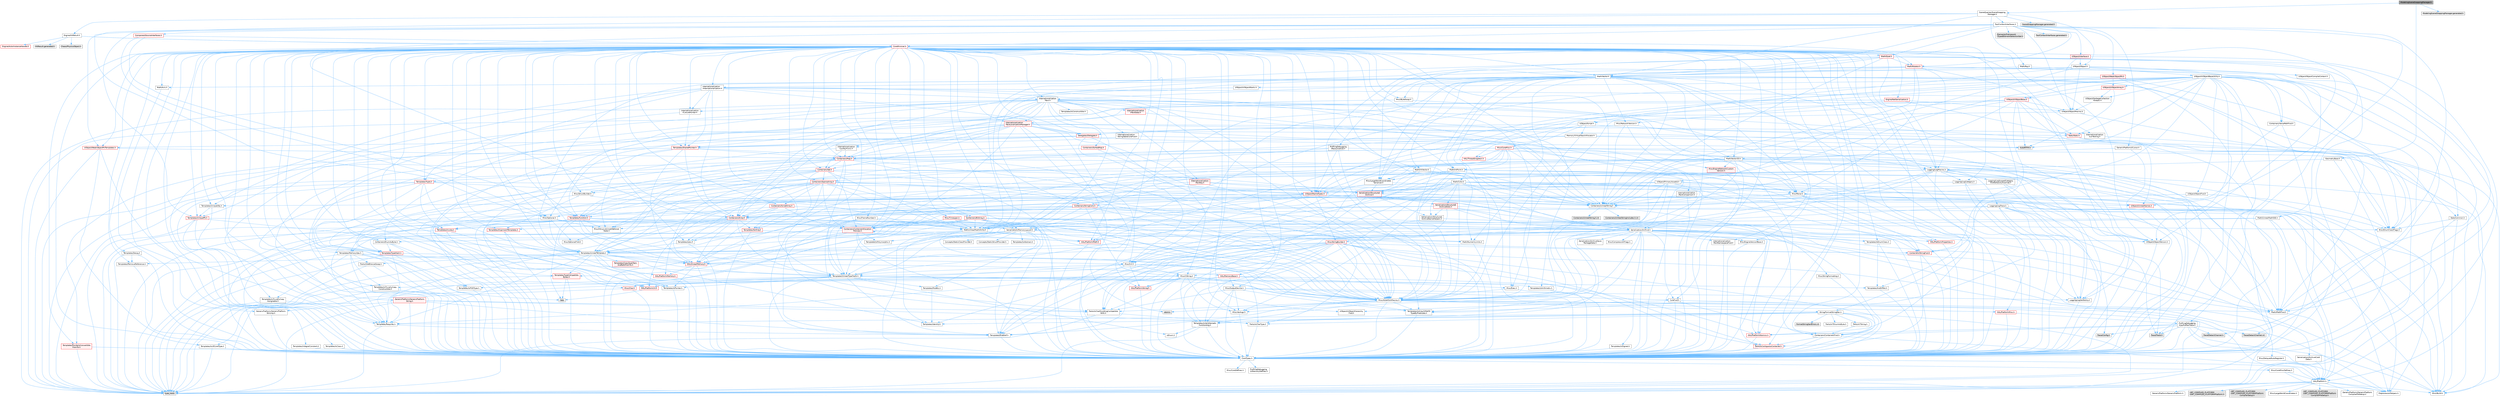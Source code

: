 digraph "ModelingSceneSnappingManager.h"
{
 // INTERACTIVE_SVG=YES
 // LATEX_PDF_SIZE
  bgcolor="transparent";
  edge [fontname=Helvetica,fontsize=10,labelfontname=Helvetica,labelfontsize=10];
  node [fontname=Helvetica,fontsize=10,shape=box,height=0.2,width=0.4];
  Node1 [id="Node000001",label="ModelingSceneSnappingManager.h",height=0.2,width=0.4,color="gray40", fillcolor="grey60", style="filled", fontcolor="black",tooltip=" "];
  Node1 -> Node2 [id="edge1_Node000001_Node000002",color="steelblue1",style="solid",tooltip=" "];
  Node2 [id="Node000002",label="GeometryBase.h",height=0.2,width=0.4,color="grey40", fillcolor="white", style="filled",URL="$d5/d5e/GeometryBase_8h.html",tooltip=" "];
  Node2 -> Node3 [id="edge2_Node000002_Node000003",color="steelblue1",style="solid",tooltip=" "];
  Node3 [id="Node000003",label="CoreTypes.h",height=0.2,width=0.4,color="grey40", fillcolor="white", style="filled",URL="$dc/dec/CoreTypes_8h.html",tooltip=" "];
  Node3 -> Node4 [id="edge3_Node000003_Node000004",color="steelblue1",style="solid",tooltip=" "];
  Node4 [id="Node000004",label="HAL/Platform.h",height=0.2,width=0.4,color="grey40", fillcolor="white", style="filled",URL="$d9/dd0/Platform_8h.html",tooltip=" "];
  Node4 -> Node5 [id="edge4_Node000004_Node000005",color="steelblue1",style="solid",tooltip=" "];
  Node5 [id="Node000005",label="Misc/Build.h",height=0.2,width=0.4,color="grey40", fillcolor="white", style="filled",URL="$d3/dbb/Build_8h.html",tooltip=" "];
  Node4 -> Node6 [id="edge5_Node000004_Node000006",color="steelblue1",style="solid",tooltip=" "];
  Node6 [id="Node000006",label="Misc/LargeWorldCoordinates.h",height=0.2,width=0.4,color="grey40", fillcolor="white", style="filled",URL="$d2/dcb/LargeWorldCoordinates_8h.html",tooltip=" "];
  Node4 -> Node7 [id="edge6_Node000004_Node000007",color="steelblue1",style="solid",tooltip=" "];
  Node7 [id="Node000007",label="type_traits",height=0.2,width=0.4,color="grey60", fillcolor="#E0E0E0", style="filled",tooltip=" "];
  Node4 -> Node8 [id="edge7_Node000004_Node000008",color="steelblue1",style="solid",tooltip=" "];
  Node8 [id="Node000008",label="PreprocessorHelpers.h",height=0.2,width=0.4,color="grey40", fillcolor="white", style="filled",URL="$db/ddb/PreprocessorHelpers_8h.html",tooltip=" "];
  Node4 -> Node9 [id="edge8_Node000004_Node000009",color="steelblue1",style="solid",tooltip=" "];
  Node9 [id="Node000009",label="UBT_COMPILED_PLATFORM\l/UBT_COMPILED_PLATFORMPlatform\lCompilerPreSetup.h",height=0.2,width=0.4,color="grey60", fillcolor="#E0E0E0", style="filled",tooltip=" "];
  Node4 -> Node10 [id="edge9_Node000004_Node000010",color="steelblue1",style="solid",tooltip=" "];
  Node10 [id="Node000010",label="GenericPlatform/GenericPlatform\lCompilerPreSetup.h",height=0.2,width=0.4,color="grey40", fillcolor="white", style="filled",URL="$d9/dc8/GenericPlatformCompilerPreSetup_8h.html",tooltip=" "];
  Node4 -> Node11 [id="edge10_Node000004_Node000011",color="steelblue1",style="solid",tooltip=" "];
  Node11 [id="Node000011",label="GenericPlatform/GenericPlatform.h",height=0.2,width=0.4,color="grey40", fillcolor="white", style="filled",URL="$d6/d84/GenericPlatform_8h.html",tooltip=" "];
  Node4 -> Node12 [id="edge11_Node000004_Node000012",color="steelblue1",style="solid",tooltip=" "];
  Node12 [id="Node000012",label="UBT_COMPILED_PLATFORM\l/UBT_COMPILED_PLATFORMPlatform.h",height=0.2,width=0.4,color="grey60", fillcolor="#E0E0E0", style="filled",tooltip=" "];
  Node4 -> Node13 [id="edge12_Node000004_Node000013",color="steelblue1",style="solid",tooltip=" "];
  Node13 [id="Node000013",label="UBT_COMPILED_PLATFORM\l/UBT_COMPILED_PLATFORMPlatform\lCompilerSetup.h",height=0.2,width=0.4,color="grey60", fillcolor="#E0E0E0", style="filled",tooltip=" "];
  Node3 -> Node14 [id="edge13_Node000003_Node000014",color="steelblue1",style="solid",tooltip=" "];
  Node14 [id="Node000014",label="ProfilingDebugging\l/UMemoryDefines.h",height=0.2,width=0.4,color="grey40", fillcolor="white", style="filled",URL="$d2/da2/UMemoryDefines_8h.html",tooltip=" "];
  Node3 -> Node15 [id="edge14_Node000003_Node000015",color="steelblue1",style="solid",tooltip=" "];
  Node15 [id="Node000015",label="Misc/CoreMiscDefines.h",height=0.2,width=0.4,color="grey40", fillcolor="white", style="filled",URL="$da/d38/CoreMiscDefines_8h.html",tooltip=" "];
  Node15 -> Node4 [id="edge15_Node000015_Node000004",color="steelblue1",style="solid",tooltip=" "];
  Node15 -> Node8 [id="edge16_Node000015_Node000008",color="steelblue1",style="solid",tooltip=" "];
  Node3 -> Node16 [id="edge17_Node000003_Node000016",color="steelblue1",style="solid",tooltip=" "];
  Node16 [id="Node000016",label="Misc/CoreDefines.h",height=0.2,width=0.4,color="grey40", fillcolor="white", style="filled",URL="$d3/dd2/CoreDefines_8h.html",tooltip=" "];
  Node2 -> Node17 [id="edge18_Node000002_Node000017",color="steelblue1",style="solid",tooltip=" "];
  Node17 [id="Node000017",label="Logging/LogMacros.h",height=0.2,width=0.4,color="grey40", fillcolor="white", style="filled",URL="$d0/d16/LogMacros_8h.html",tooltip=" "];
  Node17 -> Node18 [id="edge19_Node000017_Node000018",color="steelblue1",style="solid",tooltip=" "];
  Node18 [id="Node000018",label="Containers/UnrealString.h",height=0.2,width=0.4,color="grey40", fillcolor="white", style="filled",URL="$d5/dba/UnrealString_8h.html",tooltip=" "];
  Node18 -> Node19 [id="edge20_Node000018_Node000019",color="steelblue1",style="solid",tooltip=" "];
  Node19 [id="Node000019",label="Containers/UnrealStringIncludes.h.inl",height=0.2,width=0.4,color="grey60", fillcolor="#E0E0E0", style="filled",tooltip=" "];
  Node18 -> Node20 [id="edge21_Node000018_Node000020",color="steelblue1",style="solid",tooltip=" "];
  Node20 [id="Node000020",label="Containers/UnrealString.h.inl",height=0.2,width=0.4,color="grey60", fillcolor="#E0E0E0", style="filled",tooltip=" "];
  Node18 -> Node21 [id="edge22_Node000018_Node000021",color="steelblue1",style="solid",tooltip=" "];
  Node21 [id="Node000021",label="Misc/StringFormatArg.h",height=0.2,width=0.4,color="grey40", fillcolor="white", style="filled",URL="$d2/d16/StringFormatArg_8h.html",tooltip=" "];
  Node21 -> Node22 [id="edge23_Node000021_Node000022",color="steelblue1",style="solid",tooltip=" "];
  Node22 [id="Node000022",label="Containers/ContainersFwd.h",height=0.2,width=0.4,color="grey40", fillcolor="white", style="filled",URL="$d4/d0a/ContainersFwd_8h.html",tooltip=" "];
  Node22 -> Node4 [id="edge24_Node000022_Node000004",color="steelblue1",style="solid",tooltip=" "];
  Node22 -> Node3 [id="edge25_Node000022_Node000003",color="steelblue1",style="solid",tooltip=" "];
  Node22 -> Node23 [id="edge26_Node000022_Node000023",color="steelblue1",style="solid",tooltip=" "];
  Node23 [id="Node000023",label="Traits/IsContiguousContainer.h",height=0.2,width=0.4,color="red", fillcolor="#FFF0F0", style="filled",URL="$d5/d3c/IsContiguousContainer_8h.html",tooltip=" "];
  Node23 -> Node3 [id="edge27_Node000023_Node000003",color="steelblue1",style="solid",tooltip=" "];
  Node17 -> Node3 [id="edge28_Node000017_Node000003",color="steelblue1",style="solid",tooltip=" "];
  Node17 -> Node8 [id="edge29_Node000017_Node000008",color="steelblue1",style="solid",tooltip=" "];
  Node17 -> Node26 [id="edge30_Node000017_Node000026",color="steelblue1",style="solid",tooltip=" "];
  Node26 [id="Node000026",label="Logging/LogCategory.h",height=0.2,width=0.4,color="grey40", fillcolor="white", style="filled",URL="$d9/d36/LogCategory_8h.html",tooltip=" "];
  Node26 -> Node3 [id="edge31_Node000026_Node000003",color="steelblue1",style="solid",tooltip=" "];
  Node26 -> Node27 [id="edge32_Node000026_Node000027",color="steelblue1",style="solid",tooltip=" "];
  Node27 [id="Node000027",label="Logging/LogVerbosity.h",height=0.2,width=0.4,color="grey40", fillcolor="white", style="filled",URL="$d2/d8f/LogVerbosity_8h.html",tooltip=" "];
  Node27 -> Node3 [id="edge33_Node000027_Node000003",color="steelblue1",style="solid",tooltip=" "];
  Node26 -> Node28 [id="edge34_Node000026_Node000028",color="steelblue1",style="solid",tooltip=" "];
  Node28 [id="Node000028",label="UObject/NameTypes.h",height=0.2,width=0.4,color="red", fillcolor="#FFF0F0", style="filled",URL="$d6/d35/NameTypes_8h.html",tooltip=" "];
  Node28 -> Node3 [id="edge35_Node000028_Node000003",color="steelblue1",style="solid",tooltip=" "];
  Node28 -> Node29 [id="edge36_Node000028_Node000029",color="steelblue1",style="solid",tooltip=" "];
  Node29 [id="Node000029",label="Misc/AssertionMacros.h",height=0.2,width=0.4,color="grey40", fillcolor="white", style="filled",URL="$d0/dfa/AssertionMacros_8h.html",tooltip=" "];
  Node29 -> Node3 [id="edge37_Node000029_Node000003",color="steelblue1",style="solid",tooltip=" "];
  Node29 -> Node4 [id="edge38_Node000029_Node000004",color="steelblue1",style="solid",tooltip=" "];
  Node29 -> Node30 [id="edge39_Node000029_Node000030",color="steelblue1",style="solid",tooltip=" "];
  Node30 [id="Node000030",label="HAL/PlatformMisc.h",height=0.2,width=0.4,color="red", fillcolor="#FFF0F0", style="filled",URL="$d0/df5/PlatformMisc_8h.html",tooltip=" "];
  Node30 -> Node3 [id="edge40_Node000030_Node000003",color="steelblue1",style="solid",tooltip=" "];
  Node30 -> Node54 [id="edge41_Node000030_Node000054",color="steelblue1",style="solid",tooltip=" "];
  Node54 [id="Node000054",label="ProfilingDebugging\l/CpuProfilerTrace.h",height=0.2,width=0.4,color="grey40", fillcolor="white", style="filled",URL="$da/dcb/CpuProfilerTrace_8h.html",tooltip=" "];
  Node54 -> Node3 [id="edge42_Node000054_Node000003",color="steelblue1",style="solid",tooltip=" "];
  Node54 -> Node22 [id="edge43_Node000054_Node000022",color="steelblue1",style="solid",tooltip=" "];
  Node54 -> Node55 [id="edge44_Node000054_Node000055",color="steelblue1",style="solid",tooltip=" "];
  Node55 [id="Node000055",label="HAL/PlatformAtomics.h",height=0.2,width=0.4,color="red", fillcolor="#FFF0F0", style="filled",URL="$d3/d36/PlatformAtomics_8h.html",tooltip=" "];
  Node55 -> Node3 [id="edge45_Node000055_Node000003",color="steelblue1",style="solid",tooltip=" "];
  Node54 -> Node8 [id="edge46_Node000054_Node000008",color="steelblue1",style="solid",tooltip=" "];
  Node54 -> Node5 [id="edge47_Node000054_Node000005",color="steelblue1",style="solid",tooltip=" "];
  Node54 -> Node58 [id="edge48_Node000054_Node000058",color="steelblue1",style="solid",tooltip=" "];
  Node58 [id="Node000058",label="Trace/Config.h",height=0.2,width=0.4,color="grey60", fillcolor="#E0E0E0", style="filled",tooltip=" "];
  Node54 -> Node59 [id="edge49_Node000054_Node000059",color="steelblue1",style="solid",tooltip=" "];
  Node59 [id="Node000059",label="Trace/Detail/Channel.h",height=0.2,width=0.4,color="grey60", fillcolor="#E0E0E0", style="filled",tooltip=" "];
  Node54 -> Node60 [id="edge50_Node000054_Node000060",color="steelblue1",style="solid",tooltip=" "];
  Node60 [id="Node000060",label="Trace/Detail/Channel.inl",height=0.2,width=0.4,color="grey60", fillcolor="#E0E0E0", style="filled",tooltip=" "];
  Node54 -> Node61 [id="edge51_Node000054_Node000061",color="steelblue1",style="solid",tooltip=" "];
  Node61 [id="Node000061",label="Trace/Trace.h",height=0.2,width=0.4,color="grey60", fillcolor="#E0E0E0", style="filled",tooltip=" "];
  Node29 -> Node8 [id="edge52_Node000029_Node000008",color="steelblue1",style="solid",tooltip=" "];
  Node29 -> Node62 [id="edge53_Node000029_Node000062",color="steelblue1",style="solid",tooltip=" "];
  Node62 [id="Node000062",label="Templates/EnableIf.h",height=0.2,width=0.4,color="grey40", fillcolor="white", style="filled",URL="$d7/d60/EnableIf_8h.html",tooltip=" "];
  Node62 -> Node3 [id="edge54_Node000062_Node000003",color="steelblue1",style="solid",tooltip=" "];
  Node29 -> Node63 [id="edge55_Node000029_Node000063",color="steelblue1",style="solid",tooltip=" "];
  Node63 [id="Node000063",label="Templates/IsArrayOrRefOf\lTypeByPredicate.h",height=0.2,width=0.4,color="grey40", fillcolor="white", style="filled",URL="$d6/da1/IsArrayOrRefOfTypeByPredicate_8h.html",tooltip=" "];
  Node63 -> Node3 [id="edge56_Node000063_Node000003",color="steelblue1",style="solid",tooltip=" "];
  Node29 -> Node64 [id="edge57_Node000029_Node000064",color="steelblue1",style="solid",tooltip=" "];
  Node64 [id="Node000064",label="Templates/IsValidVariadic\lFunctionArg.h",height=0.2,width=0.4,color="grey40", fillcolor="white", style="filled",URL="$d0/dc8/IsValidVariadicFunctionArg_8h.html",tooltip=" "];
  Node64 -> Node3 [id="edge58_Node000064_Node000003",color="steelblue1",style="solid",tooltip=" "];
  Node64 -> Node65 [id="edge59_Node000064_Node000065",color="steelblue1",style="solid",tooltip=" "];
  Node65 [id="Node000065",label="IsEnum.h",height=0.2,width=0.4,color="grey40", fillcolor="white", style="filled",URL="$d4/de5/IsEnum_8h.html",tooltip=" "];
  Node64 -> Node7 [id="edge60_Node000064_Node000007",color="steelblue1",style="solid",tooltip=" "];
  Node29 -> Node66 [id="edge61_Node000029_Node000066",color="steelblue1",style="solid",tooltip=" "];
  Node66 [id="Node000066",label="Traits/IsCharEncodingCompatible\lWith.h",height=0.2,width=0.4,color="grey40", fillcolor="white", style="filled",URL="$df/dd1/IsCharEncodingCompatibleWith_8h.html",tooltip=" "];
  Node66 -> Node7 [id="edge62_Node000066_Node000007",color="steelblue1",style="solid",tooltip=" "];
  Node66 -> Node67 [id="edge63_Node000066_Node000067",color="steelblue1",style="solid",tooltip=" "];
  Node67 [id="Node000067",label="Traits/IsCharType.h",height=0.2,width=0.4,color="grey40", fillcolor="white", style="filled",URL="$db/d51/IsCharType_8h.html",tooltip=" "];
  Node67 -> Node3 [id="edge64_Node000067_Node000003",color="steelblue1",style="solid",tooltip=" "];
  Node29 -> Node68 [id="edge65_Node000029_Node000068",color="steelblue1",style="solid",tooltip=" "];
  Node68 [id="Node000068",label="Misc/VarArgs.h",height=0.2,width=0.4,color="grey40", fillcolor="white", style="filled",URL="$d5/d6f/VarArgs_8h.html",tooltip=" "];
  Node68 -> Node3 [id="edge66_Node000068_Node000003",color="steelblue1",style="solid",tooltip=" "];
  Node29 -> Node69 [id="edge67_Node000029_Node000069",color="steelblue1",style="solid",tooltip=" "];
  Node69 [id="Node000069",label="String/FormatStringSan.h",height=0.2,width=0.4,color="grey40", fillcolor="white", style="filled",URL="$d3/d8b/FormatStringSan_8h.html",tooltip=" "];
  Node69 -> Node7 [id="edge68_Node000069_Node000007",color="steelblue1",style="solid",tooltip=" "];
  Node69 -> Node3 [id="edge69_Node000069_Node000003",color="steelblue1",style="solid",tooltip=" "];
  Node69 -> Node70 [id="edge70_Node000069_Node000070",color="steelblue1",style="solid",tooltip=" "];
  Node70 [id="Node000070",label="Templates/Requires.h",height=0.2,width=0.4,color="grey40", fillcolor="white", style="filled",URL="$dc/d96/Requires_8h.html",tooltip=" "];
  Node70 -> Node62 [id="edge71_Node000070_Node000062",color="steelblue1",style="solid",tooltip=" "];
  Node70 -> Node7 [id="edge72_Node000070_Node000007",color="steelblue1",style="solid",tooltip=" "];
  Node69 -> Node71 [id="edge73_Node000069_Node000071",color="steelblue1",style="solid",tooltip=" "];
  Node71 [id="Node000071",label="Templates/Identity.h",height=0.2,width=0.4,color="grey40", fillcolor="white", style="filled",URL="$d0/dd5/Identity_8h.html",tooltip=" "];
  Node69 -> Node64 [id="edge74_Node000069_Node000064",color="steelblue1",style="solid",tooltip=" "];
  Node69 -> Node67 [id="edge75_Node000069_Node000067",color="steelblue1",style="solid",tooltip=" "];
  Node69 -> Node72 [id="edge76_Node000069_Node000072",color="steelblue1",style="solid",tooltip=" "];
  Node72 [id="Node000072",label="Traits/IsTEnumAsByte.h",height=0.2,width=0.4,color="grey40", fillcolor="white", style="filled",URL="$d1/de6/IsTEnumAsByte_8h.html",tooltip=" "];
  Node69 -> Node73 [id="edge77_Node000069_Node000073",color="steelblue1",style="solid",tooltip=" "];
  Node73 [id="Node000073",label="Traits/IsTString.h",height=0.2,width=0.4,color="grey40", fillcolor="white", style="filled",URL="$d0/df8/IsTString_8h.html",tooltip=" "];
  Node73 -> Node22 [id="edge78_Node000073_Node000022",color="steelblue1",style="solid",tooltip=" "];
  Node69 -> Node22 [id="edge79_Node000069_Node000022",color="steelblue1",style="solid",tooltip=" "];
  Node69 -> Node74 [id="edge80_Node000069_Node000074",color="steelblue1",style="solid",tooltip=" "];
  Node74 [id="Node000074",label="FormatStringSanErrors.inl",height=0.2,width=0.4,color="grey60", fillcolor="#E0E0E0", style="filled",tooltip=" "];
  Node29 -> Node75 [id="edge81_Node000029_Node000075",color="steelblue1",style="solid",tooltip=" "];
  Node75 [id="Node000075",label="atomic",height=0.2,width=0.4,color="grey60", fillcolor="#E0E0E0", style="filled",tooltip=" "];
  Node28 -> Node76 [id="edge82_Node000028_Node000076",color="steelblue1",style="solid",tooltip=" "];
  Node76 [id="Node000076",label="HAL/UnrealMemory.h",height=0.2,width=0.4,color="red", fillcolor="#FFF0F0", style="filled",URL="$d9/d96/UnrealMemory_8h.html",tooltip=" "];
  Node76 -> Node3 [id="edge83_Node000076_Node000003",color="steelblue1",style="solid",tooltip=" "];
  Node76 -> Node80 [id="edge84_Node000076_Node000080",color="steelblue1",style="solid",tooltip=" "];
  Node80 [id="Node000080",label="HAL/MemoryBase.h",height=0.2,width=0.4,color="red", fillcolor="#FFF0F0", style="filled",URL="$d6/d9f/MemoryBase_8h.html",tooltip=" "];
  Node80 -> Node3 [id="edge85_Node000080_Node000003",color="steelblue1",style="solid",tooltip=" "];
  Node80 -> Node55 [id="edge86_Node000080_Node000055",color="steelblue1",style="solid",tooltip=" "];
  Node80 -> Node38 [id="edge87_Node000080_Node000038",color="steelblue1",style="solid",tooltip=" "];
  Node38 [id="Node000038",label="HAL/PlatformCrt.h",height=0.2,width=0.4,color="red", fillcolor="#FFF0F0", style="filled",URL="$d8/d75/PlatformCrt_8h.html",tooltip=" "];
  Node38 -> Node39 [id="edge88_Node000038_Node000039",color="steelblue1",style="solid",tooltip=" "];
  Node39 [id="Node000039",label="new",height=0.2,width=0.4,color="grey60", fillcolor="#E0E0E0", style="filled",tooltip=" "];
  Node80 -> Node81 [id="edge89_Node000080_Node000081",color="steelblue1",style="solid",tooltip=" "];
  Node81 [id="Node000081",label="Misc/Exec.h",height=0.2,width=0.4,color="grey40", fillcolor="white", style="filled",URL="$de/ddb/Exec_8h.html",tooltip=" "];
  Node81 -> Node3 [id="edge90_Node000081_Node000003",color="steelblue1",style="solid",tooltip=" "];
  Node81 -> Node29 [id="edge91_Node000081_Node000029",color="steelblue1",style="solid",tooltip=" "];
  Node80 -> Node82 [id="edge92_Node000080_Node000082",color="steelblue1",style="solid",tooltip=" "];
  Node82 [id="Node000082",label="Misc/OutputDevice.h",height=0.2,width=0.4,color="grey40", fillcolor="white", style="filled",URL="$d7/d32/OutputDevice_8h.html",tooltip=" "];
  Node82 -> Node34 [id="edge93_Node000082_Node000034",color="steelblue1",style="solid",tooltip=" "];
  Node34 [id="Node000034",label="CoreFwd.h",height=0.2,width=0.4,color="grey40", fillcolor="white", style="filled",URL="$d1/d1e/CoreFwd_8h.html",tooltip=" "];
  Node34 -> Node3 [id="edge94_Node000034_Node000003",color="steelblue1",style="solid",tooltip=" "];
  Node34 -> Node22 [id="edge95_Node000034_Node000022",color="steelblue1",style="solid",tooltip=" "];
  Node34 -> Node35 [id="edge96_Node000034_Node000035",color="steelblue1",style="solid",tooltip=" "];
  Node35 [id="Node000035",label="Math/MathFwd.h",height=0.2,width=0.4,color="grey40", fillcolor="white", style="filled",URL="$d2/d10/MathFwd_8h.html",tooltip=" "];
  Node35 -> Node4 [id="edge97_Node000035_Node000004",color="steelblue1",style="solid",tooltip=" "];
  Node34 -> Node36 [id="edge98_Node000034_Node000036",color="steelblue1",style="solid",tooltip=" "];
  Node36 [id="Node000036",label="UObject/UObjectHierarchy\lFwd.h",height=0.2,width=0.4,color="grey40", fillcolor="white", style="filled",URL="$d3/d13/UObjectHierarchyFwd_8h.html",tooltip=" "];
  Node82 -> Node3 [id="edge99_Node000082_Node000003",color="steelblue1",style="solid",tooltip=" "];
  Node82 -> Node27 [id="edge100_Node000082_Node000027",color="steelblue1",style="solid",tooltip=" "];
  Node82 -> Node68 [id="edge101_Node000082_Node000068",color="steelblue1",style="solid",tooltip=" "];
  Node82 -> Node63 [id="edge102_Node000082_Node000063",color="steelblue1",style="solid",tooltip=" "];
  Node82 -> Node64 [id="edge103_Node000082_Node000064",color="steelblue1",style="solid",tooltip=" "];
  Node82 -> Node66 [id="edge104_Node000082_Node000066",color="steelblue1",style="solid",tooltip=" "];
  Node76 -> Node92 [id="edge105_Node000076_Node000092",color="steelblue1",style="solid",tooltip=" "];
  Node92 [id="Node000092",label="HAL/PlatformMemory.h",height=0.2,width=0.4,color="red", fillcolor="#FFF0F0", style="filled",URL="$de/d68/PlatformMemory_8h.html",tooltip=" "];
  Node92 -> Node3 [id="edge106_Node000092_Node000003",color="steelblue1",style="solid",tooltip=" "];
  Node76 -> Node95 [id="edge107_Node000076_Node000095",color="steelblue1",style="solid",tooltip=" "];
  Node95 [id="Node000095",label="Templates/IsPointer.h",height=0.2,width=0.4,color="grey40", fillcolor="white", style="filled",URL="$d7/d05/IsPointer_8h.html",tooltip=" "];
  Node95 -> Node3 [id="edge108_Node000095_Node000003",color="steelblue1",style="solid",tooltip=" "];
  Node28 -> Node96 [id="edge109_Node000028_Node000096",color="steelblue1",style="solid",tooltip=" "];
  Node96 [id="Node000096",label="Templates/UnrealTypeTraits.h",height=0.2,width=0.4,color="grey40", fillcolor="white", style="filled",URL="$d2/d2d/UnrealTypeTraits_8h.html",tooltip=" "];
  Node96 -> Node3 [id="edge110_Node000096_Node000003",color="steelblue1",style="solid",tooltip=" "];
  Node96 -> Node95 [id="edge111_Node000096_Node000095",color="steelblue1",style="solid",tooltip=" "];
  Node96 -> Node29 [id="edge112_Node000096_Node000029",color="steelblue1",style="solid",tooltip=" "];
  Node96 -> Node88 [id="edge113_Node000096_Node000088",color="steelblue1",style="solid",tooltip=" "];
  Node88 [id="Node000088",label="Templates/AndOrNot.h",height=0.2,width=0.4,color="grey40", fillcolor="white", style="filled",URL="$db/d0a/AndOrNot_8h.html",tooltip=" "];
  Node88 -> Node3 [id="edge114_Node000088_Node000003",color="steelblue1",style="solid",tooltip=" "];
  Node96 -> Node62 [id="edge115_Node000096_Node000062",color="steelblue1",style="solid",tooltip=" "];
  Node96 -> Node97 [id="edge116_Node000096_Node000097",color="steelblue1",style="solid",tooltip=" "];
  Node97 [id="Node000097",label="Templates/IsArithmetic.h",height=0.2,width=0.4,color="grey40", fillcolor="white", style="filled",URL="$d2/d5d/IsArithmetic_8h.html",tooltip=" "];
  Node97 -> Node3 [id="edge117_Node000097_Node000003",color="steelblue1",style="solid",tooltip=" "];
  Node96 -> Node65 [id="edge118_Node000096_Node000065",color="steelblue1",style="solid",tooltip=" "];
  Node96 -> Node98 [id="edge119_Node000096_Node000098",color="steelblue1",style="solid",tooltip=" "];
  Node98 [id="Node000098",label="Templates/Models.h",height=0.2,width=0.4,color="grey40", fillcolor="white", style="filled",URL="$d3/d0c/Models_8h.html",tooltip=" "];
  Node98 -> Node71 [id="edge120_Node000098_Node000071",color="steelblue1",style="solid",tooltip=" "];
  Node96 -> Node99 [id="edge121_Node000096_Node000099",color="steelblue1",style="solid",tooltip=" "];
  Node99 [id="Node000099",label="Templates/IsPODType.h",height=0.2,width=0.4,color="grey40", fillcolor="white", style="filled",URL="$d7/db1/IsPODType_8h.html",tooltip=" "];
  Node99 -> Node3 [id="edge122_Node000099_Node000003",color="steelblue1",style="solid",tooltip=" "];
  Node96 -> Node100 [id="edge123_Node000096_Node000100",color="steelblue1",style="solid",tooltip=" "];
  Node100 [id="Node000100",label="Templates/IsUECoreType.h",height=0.2,width=0.4,color="grey40", fillcolor="white", style="filled",URL="$d1/db8/IsUECoreType_8h.html",tooltip=" "];
  Node100 -> Node3 [id="edge124_Node000100_Node000003",color="steelblue1",style="solid",tooltip=" "];
  Node100 -> Node7 [id="edge125_Node000100_Node000007",color="steelblue1",style="solid",tooltip=" "];
  Node96 -> Node89 [id="edge126_Node000096_Node000089",color="steelblue1",style="solid",tooltip=" "];
  Node89 [id="Node000089",label="Templates/IsTriviallyCopy\lConstructible.h",height=0.2,width=0.4,color="grey40", fillcolor="white", style="filled",URL="$d3/d78/IsTriviallyCopyConstructible_8h.html",tooltip=" "];
  Node89 -> Node3 [id="edge127_Node000089_Node000003",color="steelblue1",style="solid",tooltip=" "];
  Node89 -> Node7 [id="edge128_Node000089_Node000007",color="steelblue1",style="solid",tooltip=" "];
  Node28 -> Node101 [id="edge129_Node000028_Node000101",color="steelblue1",style="solid",tooltip=" "];
  Node101 [id="Node000101",label="Templates/UnrealTemplate.h",height=0.2,width=0.4,color="grey40", fillcolor="white", style="filled",URL="$d4/d24/UnrealTemplate_8h.html",tooltip=" "];
  Node101 -> Node3 [id="edge130_Node000101_Node000003",color="steelblue1",style="solid",tooltip=" "];
  Node101 -> Node95 [id="edge131_Node000101_Node000095",color="steelblue1",style="solid",tooltip=" "];
  Node101 -> Node76 [id="edge132_Node000101_Node000076",color="steelblue1",style="solid",tooltip=" "];
  Node101 -> Node102 [id="edge133_Node000101_Node000102",color="steelblue1",style="solid",tooltip=" "];
  Node102 [id="Node000102",label="Templates/CopyQualifiers\lAndRefsFromTo.h",height=0.2,width=0.4,color="red", fillcolor="#FFF0F0", style="filled",URL="$d3/db3/CopyQualifiersAndRefsFromTo_8h.html",tooltip=" "];
  Node101 -> Node96 [id="edge134_Node000101_Node000096",color="steelblue1",style="solid",tooltip=" "];
  Node101 -> Node104 [id="edge135_Node000101_Node000104",color="steelblue1",style="solid",tooltip=" "];
  Node104 [id="Node000104",label="Templates/RemoveReference.h",height=0.2,width=0.4,color="grey40", fillcolor="white", style="filled",URL="$da/dbe/RemoveReference_8h.html",tooltip=" "];
  Node104 -> Node3 [id="edge136_Node000104_Node000003",color="steelblue1",style="solid",tooltip=" "];
  Node101 -> Node70 [id="edge137_Node000101_Node000070",color="steelblue1",style="solid",tooltip=" "];
  Node101 -> Node105 [id="edge138_Node000101_Node000105",color="steelblue1",style="solid",tooltip=" "];
  Node105 [id="Node000105",label="Templates/TypeCompatible\lBytes.h",height=0.2,width=0.4,color="red", fillcolor="#FFF0F0", style="filled",URL="$df/d0a/TypeCompatibleBytes_8h.html",tooltip=" "];
  Node105 -> Node3 [id="edge139_Node000105_Node000003",color="steelblue1",style="solid",tooltip=" "];
  Node105 -> Node39 [id="edge140_Node000105_Node000039",color="steelblue1",style="solid",tooltip=" "];
  Node105 -> Node7 [id="edge141_Node000105_Node000007",color="steelblue1",style="solid",tooltip=" "];
  Node101 -> Node71 [id="edge142_Node000101_Node000071",color="steelblue1",style="solid",tooltip=" "];
  Node101 -> Node23 [id="edge143_Node000101_Node000023",color="steelblue1",style="solid",tooltip=" "];
  Node101 -> Node106 [id="edge144_Node000101_Node000106",color="steelblue1",style="solid",tooltip=" "];
  Node106 [id="Node000106",label="Traits/UseBitwiseSwap.h",height=0.2,width=0.4,color="grey40", fillcolor="white", style="filled",URL="$db/df3/UseBitwiseSwap_8h.html",tooltip=" "];
  Node106 -> Node3 [id="edge145_Node000106_Node000003",color="steelblue1",style="solid",tooltip=" "];
  Node106 -> Node7 [id="edge146_Node000106_Node000007",color="steelblue1",style="solid",tooltip=" "];
  Node101 -> Node7 [id="edge147_Node000101_Node000007",color="steelblue1",style="solid",tooltip=" "];
  Node28 -> Node18 [id="edge148_Node000028_Node000018",color="steelblue1",style="solid",tooltip=" "];
  Node28 -> Node110 [id="edge149_Node000028_Node000110",color="steelblue1",style="solid",tooltip=" "];
  Node110 [id="Node000110",label="Containers/StringConv.h",height=0.2,width=0.4,color="red", fillcolor="#FFF0F0", style="filled",URL="$d3/ddf/StringConv_8h.html",tooltip=" "];
  Node110 -> Node3 [id="edge150_Node000110_Node000003",color="steelblue1",style="solid",tooltip=" "];
  Node110 -> Node29 [id="edge151_Node000110_Node000029",color="steelblue1",style="solid",tooltip=" "];
  Node110 -> Node111 [id="edge152_Node000110_Node000111",color="steelblue1",style="solid",tooltip=" "];
  Node111 [id="Node000111",label="Containers/ContainerAllocation\lPolicies.h",height=0.2,width=0.4,color="red", fillcolor="#FFF0F0", style="filled",URL="$d7/dff/ContainerAllocationPolicies_8h.html",tooltip=" "];
  Node111 -> Node3 [id="edge153_Node000111_Node000003",color="steelblue1",style="solid",tooltip=" "];
  Node111 -> Node111 [id="edge154_Node000111_Node000111",color="steelblue1",style="solid",tooltip=" "];
  Node111 -> Node113 [id="edge155_Node000111_Node000113",color="steelblue1",style="solid",tooltip=" "];
  Node113 [id="Node000113",label="HAL/PlatformMath.h",height=0.2,width=0.4,color="red", fillcolor="#FFF0F0", style="filled",URL="$dc/d53/PlatformMath_8h.html",tooltip=" "];
  Node113 -> Node3 [id="edge156_Node000113_Node000003",color="steelblue1",style="solid",tooltip=" "];
  Node111 -> Node76 [id="edge157_Node000111_Node000076",color="steelblue1",style="solid",tooltip=" "];
  Node111 -> Node48 [id="edge158_Node000111_Node000048",color="steelblue1",style="solid",tooltip=" "];
  Node48 [id="Node000048",label="Math/NumericLimits.h",height=0.2,width=0.4,color="grey40", fillcolor="white", style="filled",URL="$df/d1b/NumericLimits_8h.html",tooltip=" "];
  Node48 -> Node3 [id="edge159_Node000048_Node000003",color="steelblue1",style="solid",tooltip=" "];
  Node111 -> Node29 [id="edge160_Node000111_Node000029",color="steelblue1",style="solid",tooltip=" "];
  Node111 -> Node121 [id="edge161_Node000111_Node000121",color="steelblue1",style="solid",tooltip=" "];
  Node121 [id="Node000121",label="Templates/IsPolymorphic.h",height=0.2,width=0.4,color="grey40", fillcolor="white", style="filled",URL="$dc/d20/IsPolymorphic_8h.html",tooltip=" "];
  Node111 -> Node122 [id="edge162_Node000111_Node000122",color="steelblue1",style="solid",tooltip=" "];
  Node122 [id="Node000122",label="Templates/MemoryOps.h",height=0.2,width=0.4,color="grey40", fillcolor="white", style="filled",URL="$db/dea/MemoryOps_8h.html",tooltip=" "];
  Node122 -> Node3 [id="edge163_Node000122_Node000003",color="steelblue1",style="solid",tooltip=" "];
  Node122 -> Node76 [id="edge164_Node000122_Node000076",color="steelblue1",style="solid",tooltip=" "];
  Node122 -> Node90 [id="edge165_Node000122_Node000090",color="steelblue1",style="solid",tooltip=" "];
  Node90 [id="Node000090",label="Templates/IsTriviallyCopy\lAssignable.h",height=0.2,width=0.4,color="grey40", fillcolor="white", style="filled",URL="$d2/df2/IsTriviallyCopyAssignable_8h.html",tooltip=" "];
  Node90 -> Node3 [id="edge166_Node000090_Node000003",color="steelblue1",style="solid",tooltip=" "];
  Node90 -> Node7 [id="edge167_Node000090_Node000007",color="steelblue1",style="solid",tooltip=" "];
  Node122 -> Node89 [id="edge168_Node000122_Node000089",color="steelblue1",style="solid",tooltip=" "];
  Node122 -> Node70 [id="edge169_Node000122_Node000070",color="steelblue1",style="solid",tooltip=" "];
  Node122 -> Node96 [id="edge170_Node000122_Node000096",color="steelblue1",style="solid",tooltip=" "];
  Node122 -> Node106 [id="edge171_Node000122_Node000106",color="steelblue1",style="solid",tooltip=" "];
  Node122 -> Node39 [id="edge172_Node000122_Node000039",color="steelblue1",style="solid",tooltip=" "];
  Node122 -> Node7 [id="edge173_Node000122_Node000007",color="steelblue1",style="solid",tooltip=" "];
  Node111 -> Node105 [id="edge174_Node000111_Node000105",color="steelblue1",style="solid",tooltip=" "];
  Node111 -> Node7 [id="edge175_Node000111_Node000007",color="steelblue1",style="solid",tooltip=" "];
  Node110 -> Node123 [id="edge176_Node000110_Node000123",color="steelblue1",style="solid",tooltip=" "];
  Node123 [id="Node000123",label="Containers/Array.h",height=0.2,width=0.4,color="red", fillcolor="#FFF0F0", style="filled",URL="$df/dd0/Array_8h.html",tooltip=" "];
  Node123 -> Node3 [id="edge177_Node000123_Node000003",color="steelblue1",style="solid",tooltip=" "];
  Node123 -> Node29 [id="edge178_Node000123_Node000029",color="steelblue1",style="solid",tooltip=" "];
  Node123 -> Node124 [id="edge179_Node000123_Node000124",color="steelblue1",style="solid",tooltip=" "];
  Node124 [id="Node000124",label="Misc/IntrusiveUnsetOptional\lState.h",height=0.2,width=0.4,color="grey40", fillcolor="white", style="filled",URL="$d2/d0a/IntrusiveUnsetOptionalState_8h.html",tooltip=" "];
  Node124 -> Node125 [id="edge180_Node000124_Node000125",color="steelblue1",style="solid",tooltip=" "];
  Node125 [id="Node000125",label="Misc/OptionalFwd.h",height=0.2,width=0.4,color="grey40", fillcolor="white", style="filled",URL="$dc/d50/OptionalFwd_8h.html",tooltip=" "];
  Node123 -> Node76 [id="edge181_Node000123_Node000076",color="steelblue1",style="solid",tooltip=" "];
  Node123 -> Node96 [id="edge182_Node000123_Node000096",color="steelblue1",style="solid",tooltip=" "];
  Node123 -> Node101 [id="edge183_Node000123_Node000101",color="steelblue1",style="solid",tooltip=" "];
  Node123 -> Node111 [id="edge184_Node000123_Node000111",color="steelblue1",style="solid",tooltip=" "];
  Node123 -> Node130 [id="edge185_Node000123_Node000130",color="steelblue1",style="solid",tooltip=" "];
  Node130 [id="Node000130",label="Serialization/Archive.h",height=0.2,width=0.4,color="grey40", fillcolor="white", style="filled",URL="$d7/d3b/Archive_8h.html",tooltip=" "];
  Node130 -> Node34 [id="edge186_Node000130_Node000034",color="steelblue1",style="solid",tooltip=" "];
  Node130 -> Node3 [id="edge187_Node000130_Node000003",color="steelblue1",style="solid",tooltip=" "];
  Node130 -> Node131 [id="edge188_Node000130_Node000131",color="steelblue1",style="solid",tooltip=" "];
  Node131 [id="Node000131",label="HAL/PlatformProperties.h",height=0.2,width=0.4,color="red", fillcolor="#FFF0F0", style="filled",URL="$d9/db0/PlatformProperties_8h.html",tooltip=" "];
  Node131 -> Node3 [id="edge189_Node000131_Node000003",color="steelblue1",style="solid",tooltip=" "];
  Node130 -> Node134 [id="edge190_Node000130_Node000134",color="steelblue1",style="solid",tooltip=" "];
  Node134 [id="Node000134",label="Internationalization\l/TextNamespaceFwd.h",height=0.2,width=0.4,color="grey40", fillcolor="white", style="filled",URL="$d8/d97/TextNamespaceFwd_8h.html",tooltip=" "];
  Node134 -> Node3 [id="edge191_Node000134_Node000003",color="steelblue1",style="solid",tooltip=" "];
  Node130 -> Node35 [id="edge192_Node000130_Node000035",color="steelblue1",style="solid",tooltip=" "];
  Node130 -> Node29 [id="edge193_Node000130_Node000029",color="steelblue1",style="solid",tooltip=" "];
  Node130 -> Node5 [id="edge194_Node000130_Node000005",color="steelblue1",style="solid",tooltip=" "];
  Node130 -> Node49 [id="edge195_Node000130_Node000049",color="steelblue1",style="solid",tooltip=" "];
  Node49 [id="Node000049",label="Misc/CompressionFlags.h",height=0.2,width=0.4,color="grey40", fillcolor="white", style="filled",URL="$d9/d76/CompressionFlags_8h.html",tooltip=" "];
  Node130 -> Node135 [id="edge196_Node000130_Node000135",color="steelblue1",style="solid",tooltip=" "];
  Node135 [id="Node000135",label="Misc/EngineVersionBase.h",height=0.2,width=0.4,color="grey40", fillcolor="white", style="filled",URL="$d5/d2b/EngineVersionBase_8h.html",tooltip=" "];
  Node135 -> Node3 [id="edge197_Node000135_Node000003",color="steelblue1",style="solid",tooltip=" "];
  Node130 -> Node68 [id="edge198_Node000130_Node000068",color="steelblue1",style="solid",tooltip=" "];
  Node130 -> Node136 [id="edge199_Node000130_Node000136",color="steelblue1",style="solid",tooltip=" "];
  Node136 [id="Node000136",label="Serialization/ArchiveCook\lData.h",height=0.2,width=0.4,color="grey40", fillcolor="white", style="filled",URL="$dc/db6/ArchiveCookData_8h.html",tooltip=" "];
  Node136 -> Node4 [id="edge200_Node000136_Node000004",color="steelblue1",style="solid",tooltip=" "];
  Node130 -> Node137 [id="edge201_Node000130_Node000137",color="steelblue1",style="solid",tooltip=" "];
  Node137 [id="Node000137",label="Serialization/ArchiveSave\lPackageData.h",height=0.2,width=0.4,color="grey40", fillcolor="white", style="filled",URL="$d1/d37/ArchiveSavePackageData_8h.html",tooltip=" "];
  Node130 -> Node62 [id="edge202_Node000130_Node000062",color="steelblue1",style="solid",tooltip=" "];
  Node130 -> Node63 [id="edge203_Node000130_Node000063",color="steelblue1",style="solid",tooltip=" "];
  Node130 -> Node138 [id="edge204_Node000130_Node000138",color="steelblue1",style="solid",tooltip=" "];
  Node138 [id="Node000138",label="Templates/IsEnumClass.h",height=0.2,width=0.4,color="grey40", fillcolor="white", style="filled",URL="$d7/d15/IsEnumClass_8h.html",tooltip=" "];
  Node138 -> Node3 [id="edge205_Node000138_Node000003",color="steelblue1",style="solid",tooltip=" "];
  Node138 -> Node88 [id="edge206_Node000138_Node000088",color="steelblue1",style="solid",tooltip=" "];
  Node130 -> Node118 [id="edge207_Node000130_Node000118",color="steelblue1",style="solid",tooltip=" "];
  Node118 [id="Node000118",label="Templates/IsSigned.h",height=0.2,width=0.4,color="grey40", fillcolor="white", style="filled",URL="$d8/dd8/IsSigned_8h.html",tooltip=" "];
  Node118 -> Node3 [id="edge208_Node000118_Node000003",color="steelblue1",style="solid",tooltip=" "];
  Node130 -> Node64 [id="edge209_Node000130_Node000064",color="steelblue1",style="solid",tooltip=" "];
  Node130 -> Node101 [id="edge210_Node000130_Node000101",color="steelblue1",style="solid",tooltip=" "];
  Node130 -> Node66 [id="edge211_Node000130_Node000066",color="steelblue1",style="solid",tooltip=" "];
  Node130 -> Node139 [id="edge212_Node000130_Node000139",color="steelblue1",style="solid",tooltip=" "];
  Node139 [id="Node000139",label="UObject/ObjectVersion.h",height=0.2,width=0.4,color="grey40", fillcolor="white", style="filled",URL="$da/d63/ObjectVersion_8h.html",tooltip=" "];
  Node139 -> Node3 [id="edge213_Node000139_Node000003",color="steelblue1",style="solid",tooltip=" "];
  Node123 -> Node156 [id="edge214_Node000123_Node000156",color="steelblue1",style="solid",tooltip=" "];
  Node156 [id="Node000156",label="Templates/Invoke.h",height=0.2,width=0.4,color="red", fillcolor="#FFF0F0", style="filled",URL="$d7/deb/Invoke_8h.html",tooltip=" "];
  Node156 -> Node3 [id="edge215_Node000156_Node000003",color="steelblue1",style="solid",tooltip=" "];
  Node156 -> Node101 [id="edge216_Node000156_Node000101",color="steelblue1",style="solid",tooltip=" "];
  Node156 -> Node7 [id="edge217_Node000156_Node000007",color="steelblue1",style="solid",tooltip=" "];
  Node123 -> Node161 [id="edge218_Node000123_Node000161",color="steelblue1",style="solid",tooltip=" "];
  Node161 [id="Node000161",label="Templates/Less.h",height=0.2,width=0.4,color="grey40", fillcolor="white", style="filled",URL="$de/dc8/Less_8h.html",tooltip=" "];
  Node161 -> Node3 [id="edge219_Node000161_Node000003",color="steelblue1",style="solid",tooltip=" "];
  Node161 -> Node101 [id="edge220_Node000161_Node000101",color="steelblue1",style="solid",tooltip=" "];
  Node123 -> Node70 [id="edge221_Node000123_Node000070",color="steelblue1",style="solid",tooltip=" "];
  Node123 -> Node169 [id="edge222_Node000123_Node000169",color="steelblue1",style="solid",tooltip=" "];
  Node169 [id="Node000169",label="Templates/Sorting.h",height=0.2,width=0.4,color="red", fillcolor="#FFF0F0", style="filled",URL="$d3/d9e/Sorting_8h.html",tooltip=" "];
  Node169 -> Node3 [id="edge223_Node000169_Node000003",color="steelblue1",style="solid",tooltip=" "];
  Node169 -> Node113 [id="edge224_Node000169_Node000113",color="steelblue1",style="solid",tooltip=" "];
  Node169 -> Node161 [id="edge225_Node000169_Node000161",color="steelblue1",style="solid",tooltip=" "];
  Node123 -> Node173 [id="edge226_Node000123_Node000173",color="steelblue1",style="solid",tooltip=" "];
  Node173 [id="Node000173",label="Templates/AlignmentTemplates.h",height=0.2,width=0.4,color="red", fillcolor="#FFF0F0", style="filled",URL="$dd/d32/AlignmentTemplates_8h.html",tooltip=" "];
  Node173 -> Node3 [id="edge227_Node000173_Node000003",color="steelblue1",style="solid",tooltip=" "];
  Node173 -> Node95 [id="edge228_Node000173_Node000095",color="steelblue1",style="solid",tooltip=" "];
  Node123 -> Node7 [id="edge229_Node000123_Node000007",color="steelblue1",style="solid",tooltip=" "];
  Node110 -> Node147 [id="edge230_Node000110_Node000147",color="steelblue1",style="solid",tooltip=" "];
  Node147 [id="Node000147",label="Misc/CString.h",height=0.2,width=0.4,color="grey40", fillcolor="white", style="filled",URL="$d2/d49/CString_8h.html",tooltip=" "];
  Node147 -> Node3 [id="edge231_Node000147_Node000003",color="steelblue1",style="solid",tooltip=" "];
  Node147 -> Node38 [id="edge232_Node000147_Node000038",color="steelblue1",style="solid",tooltip=" "];
  Node147 -> Node78 [id="edge233_Node000147_Node000078",color="steelblue1",style="solid",tooltip=" "];
  Node78 [id="Node000078",label="HAL/PlatformString.h",height=0.2,width=0.4,color="red", fillcolor="#FFF0F0", style="filled",URL="$db/db5/PlatformString_8h.html",tooltip=" "];
  Node78 -> Node3 [id="edge234_Node000078_Node000003",color="steelblue1",style="solid",tooltip=" "];
  Node147 -> Node29 [id="edge235_Node000147_Node000029",color="steelblue1",style="solid",tooltip=" "];
  Node147 -> Node148 [id="edge236_Node000147_Node000148",color="steelblue1",style="solid",tooltip=" "];
  Node148 [id="Node000148",label="Misc/Char.h",height=0.2,width=0.4,color="red", fillcolor="#FFF0F0", style="filled",URL="$d0/d58/Char_8h.html",tooltip=" "];
  Node148 -> Node3 [id="edge237_Node000148_Node000003",color="steelblue1",style="solid",tooltip=" "];
  Node148 -> Node7 [id="edge238_Node000148_Node000007",color="steelblue1",style="solid",tooltip=" "];
  Node147 -> Node68 [id="edge239_Node000147_Node000068",color="steelblue1",style="solid",tooltip=" "];
  Node147 -> Node63 [id="edge240_Node000147_Node000063",color="steelblue1",style="solid",tooltip=" "];
  Node147 -> Node64 [id="edge241_Node000147_Node000064",color="steelblue1",style="solid",tooltip=" "];
  Node147 -> Node66 [id="edge242_Node000147_Node000066",color="steelblue1",style="solid",tooltip=" "];
  Node110 -> Node101 [id="edge243_Node000110_Node000101",color="steelblue1",style="solid",tooltip=" "];
  Node110 -> Node96 [id="edge244_Node000110_Node000096",color="steelblue1",style="solid",tooltip=" "];
  Node110 -> Node66 [id="edge245_Node000110_Node000066",color="steelblue1",style="solid",tooltip=" "];
  Node110 -> Node23 [id="edge246_Node000110_Node000023",color="steelblue1",style="solid",tooltip=" "];
  Node110 -> Node7 [id="edge247_Node000110_Node000007",color="steelblue1",style="solid",tooltip=" "];
  Node28 -> Node32 [id="edge248_Node000028_Node000032",color="steelblue1",style="solid",tooltip=" "];
  Node32 [id="Node000032",label="Containers/StringFwd.h",height=0.2,width=0.4,color="red", fillcolor="#FFF0F0", style="filled",URL="$df/d37/StringFwd_8h.html",tooltip=" "];
  Node32 -> Node3 [id="edge249_Node000032_Node000003",color="steelblue1",style="solid",tooltip=" "];
  Node32 -> Node23 [id="edge250_Node000032_Node000023",color="steelblue1",style="solid",tooltip=" "];
  Node28 -> Node175 [id="edge251_Node000028_Node000175",color="steelblue1",style="solid",tooltip=" "];
  Node175 [id="Node000175",label="UObject/UnrealNames.h",height=0.2,width=0.4,color="red", fillcolor="#FFF0F0", style="filled",URL="$d8/db1/UnrealNames_8h.html",tooltip=" "];
  Node175 -> Node3 [id="edge252_Node000175_Node000003",color="steelblue1",style="solid",tooltip=" "];
  Node28 -> Node141 [id="edge253_Node000028_Node000141",color="steelblue1",style="solid",tooltip=" "];
  Node141 [id="Node000141",label="Serialization/MemoryLayout.h",height=0.2,width=0.4,color="grey40", fillcolor="white", style="filled",URL="$d7/d66/MemoryLayout_8h.html",tooltip=" "];
  Node141 -> Node142 [id="edge254_Node000141_Node000142",color="steelblue1",style="solid",tooltip=" "];
  Node142 [id="Node000142",label="Concepts/StaticClassProvider.h",height=0.2,width=0.4,color="grey40", fillcolor="white", style="filled",URL="$dd/d83/StaticClassProvider_8h.html",tooltip=" "];
  Node141 -> Node143 [id="edge255_Node000141_Node000143",color="steelblue1",style="solid",tooltip=" "];
  Node143 [id="Node000143",label="Concepts/StaticStructProvider.h",height=0.2,width=0.4,color="grey40", fillcolor="white", style="filled",URL="$d5/d77/StaticStructProvider_8h.html",tooltip=" "];
  Node141 -> Node144 [id="edge256_Node000141_Node000144",color="steelblue1",style="solid",tooltip=" "];
  Node144 [id="Node000144",label="Containers/EnumAsByte.h",height=0.2,width=0.4,color="grey40", fillcolor="white", style="filled",URL="$d6/d9a/EnumAsByte_8h.html",tooltip=" "];
  Node144 -> Node3 [id="edge257_Node000144_Node000003",color="steelblue1",style="solid",tooltip=" "];
  Node144 -> Node99 [id="edge258_Node000144_Node000099",color="steelblue1",style="solid",tooltip=" "];
  Node144 -> Node145 [id="edge259_Node000144_Node000145",color="steelblue1",style="solid",tooltip=" "];
  Node145 [id="Node000145",label="Templates/TypeHash.h",height=0.2,width=0.4,color="red", fillcolor="#FFF0F0", style="filled",URL="$d1/d62/TypeHash_8h.html",tooltip=" "];
  Node145 -> Node3 [id="edge260_Node000145_Node000003",color="steelblue1",style="solid",tooltip=" "];
  Node145 -> Node70 [id="edge261_Node000145_Node000070",color="steelblue1",style="solid",tooltip=" "];
  Node145 -> Node146 [id="edge262_Node000145_Node000146",color="steelblue1",style="solid",tooltip=" "];
  Node146 [id="Node000146",label="Misc/Crc.h",height=0.2,width=0.4,color="grey40", fillcolor="white", style="filled",URL="$d4/dd2/Crc_8h.html",tooltip=" "];
  Node146 -> Node3 [id="edge263_Node000146_Node000003",color="steelblue1",style="solid",tooltip=" "];
  Node146 -> Node78 [id="edge264_Node000146_Node000078",color="steelblue1",style="solid",tooltip=" "];
  Node146 -> Node29 [id="edge265_Node000146_Node000029",color="steelblue1",style="solid",tooltip=" "];
  Node146 -> Node147 [id="edge266_Node000146_Node000147",color="steelblue1",style="solid",tooltip=" "];
  Node146 -> Node148 [id="edge267_Node000146_Node000148",color="steelblue1",style="solid",tooltip=" "];
  Node146 -> Node96 [id="edge268_Node000146_Node000096",color="steelblue1",style="solid",tooltip=" "];
  Node146 -> Node67 [id="edge269_Node000146_Node000067",color="steelblue1",style="solid",tooltip=" "];
  Node145 -> Node7 [id="edge270_Node000145_Node000007",color="steelblue1",style="solid",tooltip=" "];
  Node141 -> Node32 [id="edge271_Node000141_Node000032",color="steelblue1",style="solid",tooltip=" "];
  Node141 -> Node76 [id="edge272_Node000141_Node000076",color="steelblue1",style="solid",tooltip=" "];
  Node141 -> Node152 [id="edge273_Node000141_Node000152",color="steelblue1",style="solid",tooltip=" "];
  Node152 [id="Node000152",label="Misc/DelayedAutoRegister.h",height=0.2,width=0.4,color="grey40", fillcolor="white", style="filled",URL="$d1/dda/DelayedAutoRegister_8h.html",tooltip=" "];
  Node152 -> Node4 [id="edge274_Node000152_Node000004",color="steelblue1",style="solid",tooltip=" "];
  Node141 -> Node62 [id="edge275_Node000141_Node000062",color="steelblue1",style="solid",tooltip=" "];
  Node141 -> Node153 [id="edge276_Node000141_Node000153",color="steelblue1",style="solid",tooltip=" "];
  Node153 [id="Node000153",label="Templates/IsAbstract.h",height=0.2,width=0.4,color="grey40", fillcolor="white", style="filled",URL="$d8/db7/IsAbstract_8h.html",tooltip=" "];
  Node141 -> Node121 [id="edge277_Node000141_Node000121",color="steelblue1",style="solid",tooltip=" "];
  Node141 -> Node98 [id="edge278_Node000141_Node000098",color="steelblue1",style="solid",tooltip=" "];
  Node141 -> Node101 [id="edge279_Node000141_Node000101",color="steelblue1",style="solid",tooltip=" "];
  Node28 -> Node124 [id="edge280_Node000028_Node000124",color="steelblue1",style="solid",tooltip=" "];
  Node28 -> Node177 [id="edge281_Node000028_Node000177",color="steelblue1",style="solid",tooltip=" "];
  Node177 [id="Node000177",label="Misc/StringBuilder.h",height=0.2,width=0.4,color="red", fillcolor="#FFF0F0", style="filled",URL="$d4/d52/StringBuilder_8h.html",tooltip=" "];
  Node177 -> Node32 [id="edge282_Node000177_Node000032",color="steelblue1",style="solid",tooltip=" "];
  Node177 -> Node3 [id="edge283_Node000177_Node000003",color="steelblue1",style="solid",tooltip=" "];
  Node177 -> Node78 [id="edge284_Node000177_Node000078",color="steelblue1",style="solid",tooltip=" "];
  Node177 -> Node76 [id="edge285_Node000177_Node000076",color="steelblue1",style="solid",tooltip=" "];
  Node177 -> Node29 [id="edge286_Node000177_Node000029",color="steelblue1",style="solid",tooltip=" "];
  Node177 -> Node147 [id="edge287_Node000177_Node000147",color="steelblue1",style="solid",tooltip=" "];
  Node177 -> Node62 [id="edge288_Node000177_Node000062",color="steelblue1",style="solid",tooltip=" "];
  Node177 -> Node63 [id="edge289_Node000177_Node000063",color="steelblue1",style="solid",tooltip=" "];
  Node177 -> Node64 [id="edge290_Node000177_Node000064",color="steelblue1",style="solid",tooltip=" "];
  Node177 -> Node70 [id="edge291_Node000177_Node000070",color="steelblue1",style="solid",tooltip=" "];
  Node177 -> Node101 [id="edge292_Node000177_Node000101",color="steelblue1",style="solid",tooltip=" "];
  Node177 -> Node96 [id="edge293_Node000177_Node000096",color="steelblue1",style="solid",tooltip=" "];
  Node177 -> Node66 [id="edge294_Node000177_Node000066",color="steelblue1",style="solid",tooltip=" "];
  Node177 -> Node67 [id="edge295_Node000177_Node000067",color="steelblue1",style="solid",tooltip=" "];
  Node177 -> Node23 [id="edge296_Node000177_Node000023",color="steelblue1",style="solid",tooltip=" "];
  Node177 -> Node7 [id="edge297_Node000177_Node000007",color="steelblue1",style="solid",tooltip=" "];
  Node28 -> Node61 [id="edge298_Node000028_Node000061",color="steelblue1",style="solid",tooltip=" "];
  Node17 -> Node183 [id="edge299_Node000017_Node000183",color="steelblue1",style="solid",tooltip=" "];
  Node183 [id="Node000183",label="Logging/LogScopedCategory\lAndVerbosityOverride.h",height=0.2,width=0.4,color="grey40", fillcolor="white", style="filled",URL="$de/dba/LogScopedCategoryAndVerbosityOverride_8h.html",tooltip=" "];
  Node183 -> Node3 [id="edge300_Node000183_Node000003",color="steelblue1",style="solid",tooltip=" "];
  Node183 -> Node27 [id="edge301_Node000183_Node000027",color="steelblue1",style="solid",tooltip=" "];
  Node183 -> Node28 [id="edge302_Node000183_Node000028",color="steelblue1",style="solid",tooltip=" "];
  Node17 -> Node184 [id="edge303_Node000017_Node000184",color="steelblue1",style="solid",tooltip=" "];
  Node184 [id="Node000184",label="Logging/LogTrace.h",height=0.2,width=0.4,color="grey40", fillcolor="white", style="filled",URL="$d5/d91/LogTrace_8h.html",tooltip=" "];
  Node184 -> Node3 [id="edge304_Node000184_Node000003",color="steelblue1",style="solid",tooltip=" "];
  Node184 -> Node123 [id="edge305_Node000184_Node000123",color="steelblue1",style="solid",tooltip=" "];
  Node184 -> Node8 [id="edge306_Node000184_Node000008",color="steelblue1",style="solid",tooltip=" "];
  Node184 -> Node27 [id="edge307_Node000184_Node000027",color="steelblue1",style="solid",tooltip=" "];
  Node184 -> Node5 [id="edge308_Node000184_Node000005",color="steelblue1",style="solid",tooltip=" "];
  Node184 -> Node63 [id="edge309_Node000184_Node000063",color="steelblue1",style="solid",tooltip=" "];
  Node184 -> Node58 [id="edge310_Node000184_Node000058",color="steelblue1",style="solid",tooltip=" "];
  Node184 -> Node61 [id="edge311_Node000184_Node000061",color="steelblue1",style="solid",tooltip=" "];
  Node184 -> Node66 [id="edge312_Node000184_Node000066",color="steelblue1",style="solid",tooltip=" "];
  Node17 -> Node27 [id="edge313_Node000017_Node000027",color="steelblue1",style="solid",tooltip=" "];
  Node17 -> Node29 [id="edge314_Node000017_Node000029",color="steelblue1",style="solid",tooltip=" "];
  Node17 -> Node5 [id="edge315_Node000017_Node000005",color="steelblue1",style="solid",tooltip=" "];
  Node17 -> Node68 [id="edge316_Node000017_Node000068",color="steelblue1",style="solid",tooltip=" "];
  Node17 -> Node69 [id="edge317_Node000017_Node000069",color="steelblue1",style="solid",tooltip=" "];
  Node17 -> Node62 [id="edge318_Node000017_Node000062",color="steelblue1",style="solid",tooltip=" "];
  Node17 -> Node63 [id="edge319_Node000017_Node000063",color="steelblue1",style="solid",tooltip=" "];
  Node17 -> Node64 [id="edge320_Node000017_Node000064",color="steelblue1",style="solid",tooltip=" "];
  Node17 -> Node66 [id="edge321_Node000017_Node000066",color="steelblue1",style="solid",tooltip=" "];
  Node17 -> Node7 [id="edge322_Node000017_Node000007",color="steelblue1",style="solid",tooltip=" "];
  Node1 -> Node185 [id="edge323_Node000001_Node000185",color="steelblue1",style="solid",tooltip=" "];
  Node185 [id="Node000185",label="SceneQueries/SceneSnapping\lManager.h",height=0.2,width=0.4,color="grey40", fillcolor="white", style="filled",URL="$d6/d41/SceneSnappingManager_8h.html",tooltip=" "];
  Node185 -> Node186 [id="edge324_Node000185_Node000186",color="steelblue1",style="solid",tooltip=" "];
  Node186 [id="Node000186",label="UObject/Object.h",height=0.2,width=0.4,color="grey40", fillcolor="white", style="filled",URL="$db/dbf/Object_8h.html",tooltip=" "];
  Node186 -> Node187 [id="edge325_Node000186_Node000187",color="steelblue1",style="solid",tooltip=" "];
  Node187 [id="Node000187",label="UObject/Script.h",height=0.2,width=0.4,color="grey40", fillcolor="white", style="filled",URL="$de/dc6/Script_8h.html",tooltip=" "];
  Node187 -> Node188 [id="edge326_Node000187_Node000188",color="steelblue1",style="solid",tooltip=" "];
  Node188 [id="Node000188",label="Delegates/Delegate.h",height=0.2,width=0.4,color="red", fillcolor="#FFF0F0", style="filled",URL="$d4/d80/Delegate_8h.html",tooltip=" "];
  Node188 -> Node3 [id="edge327_Node000188_Node000003",color="steelblue1",style="solid",tooltip=" "];
  Node188 -> Node29 [id="edge328_Node000188_Node000029",color="steelblue1",style="solid",tooltip=" "];
  Node188 -> Node28 [id="edge329_Node000188_Node000028",color="steelblue1",style="solid",tooltip=" "];
  Node188 -> Node189 [id="edge330_Node000188_Node000189",color="steelblue1",style="solid",tooltip=" "];
  Node189 [id="Node000189",label="Templates/SharedPointer.h",height=0.2,width=0.4,color="red", fillcolor="#FFF0F0", style="filled",URL="$d2/d17/SharedPointer_8h.html",tooltip=" "];
  Node189 -> Node3 [id="edge331_Node000189_Node000003",color="steelblue1",style="solid",tooltip=" "];
  Node189 -> Node124 [id="edge332_Node000189_Node000124",color="steelblue1",style="solid",tooltip=" "];
  Node189 -> Node190 [id="edge333_Node000189_Node000190",color="steelblue1",style="solid",tooltip=" "];
  Node190 [id="Node000190",label="Templates/PointerIsConvertible\lFromTo.h",height=0.2,width=0.4,color="red", fillcolor="#FFF0F0", style="filled",URL="$d6/d65/PointerIsConvertibleFromTo_8h.html",tooltip=" "];
  Node190 -> Node3 [id="edge334_Node000190_Node000003",color="steelblue1",style="solid",tooltip=" "];
  Node190 -> Node7 [id="edge335_Node000190_Node000007",color="steelblue1",style="solid",tooltip=" "];
  Node189 -> Node29 [id="edge336_Node000189_Node000029",color="steelblue1",style="solid",tooltip=" "];
  Node189 -> Node76 [id="edge337_Node000189_Node000076",color="steelblue1",style="solid",tooltip=" "];
  Node189 -> Node123 [id="edge338_Node000189_Node000123",color="steelblue1",style="solid",tooltip=" "];
  Node189 -> Node191 [id="edge339_Node000189_Node000191",color="steelblue1",style="solid",tooltip=" "];
  Node191 [id="Node000191",label="Containers/Map.h",height=0.2,width=0.4,color="red", fillcolor="#FFF0F0", style="filled",URL="$df/d79/Map_8h.html",tooltip=" "];
  Node191 -> Node3 [id="edge340_Node000191_Node000003",color="steelblue1",style="solid",tooltip=" "];
  Node191 -> Node193 [id="edge341_Node000191_Node000193",color="steelblue1",style="solid",tooltip=" "];
  Node193 [id="Node000193",label="Containers/Set.h",height=0.2,width=0.4,color="red", fillcolor="#FFF0F0", style="filled",URL="$d4/d45/Set_8h.html",tooltip=" "];
  Node193 -> Node111 [id="edge342_Node000193_Node000111",color="steelblue1",style="solid",tooltip=" "];
  Node193 -> Node195 [id="edge343_Node000193_Node000195",color="steelblue1",style="solid",tooltip=" "];
  Node195 [id="Node000195",label="Containers/SparseArray.h",height=0.2,width=0.4,color="red", fillcolor="#FFF0F0", style="filled",URL="$d5/dbf/SparseArray_8h.html",tooltip=" "];
  Node195 -> Node3 [id="edge344_Node000195_Node000003",color="steelblue1",style="solid",tooltip=" "];
  Node195 -> Node29 [id="edge345_Node000195_Node000029",color="steelblue1",style="solid",tooltip=" "];
  Node195 -> Node76 [id="edge346_Node000195_Node000076",color="steelblue1",style="solid",tooltip=" "];
  Node195 -> Node96 [id="edge347_Node000195_Node000096",color="steelblue1",style="solid",tooltip=" "];
  Node195 -> Node101 [id="edge348_Node000195_Node000101",color="steelblue1",style="solid",tooltip=" "];
  Node195 -> Node111 [id="edge349_Node000195_Node000111",color="steelblue1",style="solid",tooltip=" "];
  Node195 -> Node161 [id="edge350_Node000195_Node000161",color="steelblue1",style="solid",tooltip=" "];
  Node195 -> Node123 [id="edge351_Node000195_Node000123",color="steelblue1",style="solid",tooltip=" "];
  Node195 -> Node172 [id="edge352_Node000195_Node000172",color="steelblue1",style="solid",tooltip=" "];
  Node172 [id="Node000172",label="Math/UnrealMathUtility.h",height=0.2,width=0.4,color="grey40", fillcolor="white", style="filled",URL="$db/db8/UnrealMathUtility_8h.html",tooltip=" "];
  Node172 -> Node3 [id="edge353_Node000172_Node000003",color="steelblue1",style="solid",tooltip=" "];
  Node172 -> Node29 [id="edge354_Node000172_Node000029",color="steelblue1",style="solid",tooltip=" "];
  Node172 -> Node113 [id="edge355_Node000172_Node000113",color="steelblue1",style="solid",tooltip=" "];
  Node172 -> Node35 [id="edge356_Node000172_Node000035",color="steelblue1",style="solid",tooltip=" "];
  Node172 -> Node71 [id="edge357_Node000172_Node000071",color="steelblue1",style="solid",tooltip=" "];
  Node172 -> Node70 [id="edge358_Node000172_Node000070",color="steelblue1",style="solid",tooltip=" "];
  Node195 -> Node196 [id="edge359_Node000195_Node000196",color="steelblue1",style="solid",tooltip=" "];
  Node196 [id="Node000196",label="Containers/ScriptArray.h",height=0.2,width=0.4,color="red", fillcolor="#FFF0F0", style="filled",URL="$dc/daf/ScriptArray_8h.html",tooltip=" "];
  Node196 -> Node3 [id="edge360_Node000196_Node000003",color="steelblue1",style="solid",tooltip=" "];
  Node196 -> Node29 [id="edge361_Node000196_Node000029",color="steelblue1",style="solid",tooltip=" "];
  Node196 -> Node76 [id="edge362_Node000196_Node000076",color="steelblue1",style="solid",tooltip=" "];
  Node196 -> Node111 [id="edge363_Node000196_Node000111",color="steelblue1",style="solid",tooltip=" "];
  Node196 -> Node123 [id="edge364_Node000196_Node000123",color="steelblue1",style="solid",tooltip=" "];
  Node195 -> Node197 [id="edge365_Node000195_Node000197",color="steelblue1",style="solid",tooltip=" "];
  Node197 [id="Node000197",label="Containers/BitArray.h",height=0.2,width=0.4,color="red", fillcolor="#FFF0F0", style="filled",URL="$d1/de4/BitArray_8h.html",tooltip=" "];
  Node197 -> Node111 [id="edge366_Node000197_Node000111",color="steelblue1",style="solid",tooltip=" "];
  Node197 -> Node3 [id="edge367_Node000197_Node000003",color="steelblue1",style="solid",tooltip=" "];
  Node197 -> Node55 [id="edge368_Node000197_Node000055",color="steelblue1",style="solid",tooltip=" "];
  Node197 -> Node76 [id="edge369_Node000197_Node000076",color="steelblue1",style="solid",tooltip=" "];
  Node197 -> Node172 [id="edge370_Node000197_Node000172",color="steelblue1",style="solid",tooltip=" "];
  Node197 -> Node29 [id="edge371_Node000197_Node000029",color="steelblue1",style="solid",tooltip=" "];
  Node197 -> Node50 [id="edge372_Node000197_Node000050",color="steelblue1",style="solid",tooltip=" "];
  Node50 [id="Node000050",label="Misc/EnumClassFlags.h",height=0.2,width=0.4,color="grey40", fillcolor="white", style="filled",URL="$d8/de7/EnumClassFlags_8h.html",tooltip=" "];
  Node197 -> Node130 [id="edge373_Node000197_Node000130",color="steelblue1",style="solid",tooltip=" "];
  Node197 -> Node141 [id="edge374_Node000197_Node000141",color="steelblue1",style="solid",tooltip=" "];
  Node197 -> Node62 [id="edge375_Node000197_Node000062",color="steelblue1",style="solid",tooltip=" "];
  Node197 -> Node156 [id="edge376_Node000197_Node000156",color="steelblue1",style="solid",tooltip=" "];
  Node197 -> Node101 [id="edge377_Node000197_Node000101",color="steelblue1",style="solid",tooltip=" "];
  Node197 -> Node96 [id="edge378_Node000197_Node000096",color="steelblue1",style="solid",tooltip=" "];
  Node195 -> Node198 [id="edge379_Node000195_Node000198",color="steelblue1",style="solid",tooltip=" "];
  Node198 [id="Node000198",label="Serialization/Structured\lArchive.h",height=0.2,width=0.4,color="red", fillcolor="#FFF0F0", style="filled",URL="$d9/d1e/StructuredArchive_8h.html",tooltip=" "];
  Node198 -> Node123 [id="edge380_Node000198_Node000123",color="steelblue1",style="solid",tooltip=" "];
  Node198 -> Node111 [id="edge381_Node000198_Node000111",color="steelblue1",style="solid",tooltip=" "];
  Node198 -> Node3 [id="edge382_Node000198_Node000003",color="steelblue1",style="solid",tooltip=" "];
  Node198 -> Node5 [id="edge383_Node000198_Node000005",color="steelblue1",style="solid",tooltip=" "];
  Node198 -> Node130 [id="edge384_Node000198_Node000130",color="steelblue1",style="solid",tooltip=" "];
  Node198 -> Node201 [id="edge385_Node000198_Node000201",color="steelblue1",style="solid",tooltip=" "];
  Node201 [id="Node000201",label="Serialization/Structured\lArchiveNameHelpers.h",height=0.2,width=0.4,color="grey40", fillcolor="white", style="filled",URL="$d0/d7b/StructuredArchiveNameHelpers_8h.html",tooltip=" "];
  Node201 -> Node3 [id="edge386_Node000201_Node000003",color="steelblue1",style="solid",tooltip=" "];
  Node201 -> Node71 [id="edge387_Node000201_Node000071",color="steelblue1",style="solid",tooltip=" "];
  Node198 -> Node205 [id="edge388_Node000198_Node000205",color="steelblue1",style="solid",tooltip=" "];
  Node205 [id="Node000205",label="Serialization/Structured\lArchiveSlots.h",height=0.2,width=0.4,color="red", fillcolor="#FFF0F0", style="filled",URL="$d2/d87/StructuredArchiveSlots_8h.html",tooltip=" "];
  Node205 -> Node123 [id="edge389_Node000205_Node000123",color="steelblue1",style="solid",tooltip=" "];
  Node205 -> Node3 [id="edge390_Node000205_Node000003",color="steelblue1",style="solid",tooltip=" "];
  Node205 -> Node5 [id="edge391_Node000205_Node000005",color="steelblue1",style="solid",tooltip=" "];
  Node205 -> Node206 [id="edge392_Node000205_Node000206",color="steelblue1",style="solid",tooltip=" "];
  Node206 [id="Node000206",label="Misc/Optional.h",height=0.2,width=0.4,color="grey40", fillcolor="white", style="filled",URL="$d2/dae/Optional_8h.html",tooltip=" "];
  Node206 -> Node3 [id="edge393_Node000206_Node000003",color="steelblue1",style="solid",tooltip=" "];
  Node206 -> Node29 [id="edge394_Node000206_Node000029",color="steelblue1",style="solid",tooltip=" "];
  Node206 -> Node124 [id="edge395_Node000206_Node000124",color="steelblue1",style="solid",tooltip=" "];
  Node206 -> Node125 [id="edge396_Node000206_Node000125",color="steelblue1",style="solid",tooltip=" "];
  Node206 -> Node122 [id="edge397_Node000206_Node000122",color="steelblue1",style="solid",tooltip=" "];
  Node206 -> Node101 [id="edge398_Node000206_Node000101",color="steelblue1",style="solid",tooltip=" "];
  Node206 -> Node130 [id="edge399_Node000206_Node000130",color="steelblue1",style="solid",tooltip=" "];
  Node205 -> Node130 [id="edge400_Node000205_Node000130",color="steelblue1",style="solid",tooltip=" "];
  Node205 -> Node201 [id="edge401_Node000205_Node000201",color="steelblue1",style="solid",tooltip=" "];
  Node205 -> Node62 [id="edge402_Node000205_Node000062",color="steelblue1",style="solid",tooltip=" "];
  Node205 -> Node138 [id="edge403_Node000205_Node000138",color="steelblue1",style="solid",tooltip=" "];
  Node198 -> Node209 [id="edge404_Node000198_Node000209",color="steelblue1",style="solid",tooltip=" "];
  Node209 [id="Node000209",label="Templates/UniqueObj.h",height=0.2,width=0.4,color="grey40", fillcolor="white", style="filled",URL="$da/d95/UniqueObj_8h.html",tooltip=" "];
  Node209 -> Node3 [id="edge405_Node000209_Node000003",color="steelblue1",style="solid",tooltip=" "];
  Node209 -> Node210 [id="edge406_Node000209_Node000210",color="steelblue1",style="solid",tooltip=" "];
  Node210 [id="Node000210",label="Templates/UniquePtr.h",height=0.2,width=0.4,color="red", fillcolor="#FFF0F0", style="filled",URL="$de/d1a/UniquePtr_8h.html",tooltip=" "];
  Node210 -> Node3 [id="edge407_Node000210_Node000003",color="steelblue1",style="solid",tooltip=" "];
  Node210 -> Node101 [id="edge408_Node000210_Node000101",color="steelblue1",style="solid",tooltip=" "];
  Node210 -> Node70 [id="edge409_Node000210_Node000070",color="steelblue1",style="solid",tooltip=" "];
  Node210 -> Node141 [id="edge410_Node000210_Node000141",color="steelblue1",style="solid",tooltip=" "];
  Node210 -> Node7 [id="edge411_Node000210_Node000007",color="steelblue1",style="solid",tooltip=" "];
  Node195 -> Node18 [id="edge412_Node000195_Node000018",color="steelblue1",style="solid",tooltip=" "];
  Node195 -> Node124 [id="edge413_Node000195_Node000124",color="steelblue1",style="solid",tooltip=" "];
  Node193 -> Node22 [id="edge414_Node000193_Node000022",color="steelblue1",style="solid",tooltip=" "];
  Node193 -> Node172 [id="edge415_Node000193_Node000172",color="steelblue1",style="solid",tooltip=" "];
  Node193 -> Node29 [id="edge416_Node000193_Node000029",color="steelblue1",style="solid",tooltip=" "];
  Node193 -> Node213 [id="edge417_Node000193_Node000213",color="steelblue1",style="solid",tooltip=" "];
  Node213 [id="Node000213",label="Misc/StructBuilder.h",height=0.2,width=0.4,color="grey40", fillcolor="white", style="filled",URL="$d9/db3/StructBuilder_8h.html",tooltip=" "];
  Node213 -> Node3 [id="edge418_Node000213_Node000003",color="steelblue1",style="solid",tooltip=" "];
  Node213 -> Node172 [id="edge419_Node000213_Node000172",color="steelblue1",style="solid",tooltip=" "];
  Node213 -> Node173 [id="edge420_Node000213_Node000173",color="steelblue1",style="solid",tooltip=" "];
  Node193 -> Node198 [id="edge421_Node000193_Node000198",color="steelblue1",style="solid",tooltip=" "];
  Node193 -> Node214 [id="edge422_Node000193_Node000214",color="steelblue1",style="solid",tooltip=" "];
  Node214 [id="Node000214",label="Templates/Function.h",height=0.2,width=0.4,color="red", fillcolor="#FFF0F0", style="filled",URL="$df/df5/Function_8h.html",tooltip=" "];
  Node214 -> Node3 [id="edge423_Node000214_Node000003",color="steelblue1",style="solid",tooltip=" "];
  Node214 -> Node29 [id="edge424_Node000214_Node000029",color="steelblue1",style="solid",tooltip=" "];
  Node214 -> Node124 [id="edge425_Node000214_Node000124",color="steelblue1",style="solid",tooltip=" "];
  Node214 -> Node76 [id="edge426_Node000214_Node000076",color="steelblue1",style="solid",tooltip=" "];
  Node214 -> Node96 [id="edge427_Node000214_Node000096",color="steelblue1",style="solid",tooltip=" "];
  Node214 -> Node156 [id="edge428_Node000214_Node000156",color="steelblue1",style="solid",tooltip=" "];
  Node214 -> Node101 [id="edge429_Node000214_Node000101",color="steelblue1",style="solid",tooltip=" "];
  Node214 -> Node70 [id="edge430_Node000214_Node000070",color="steelblue1",style="solid",tooltip=" "];
  Node214 -> Node172 [id="edge431_Node000214_Node000172",color="steelblue1",style="solid",tooltip=" "];
  Node214 -> Node39 [id="edge432_Node000214_Node000039",color="steelblue1",style="solid",tooltip=" "];
  Node214 -> Node7 [id="edge433_Node000214_Node000007",color="steelblue1",style="solid",tooltip=" "];
  Node193 -> Node169 [id="edge434_Node000193_Node000169",color="steelblue1",style="solid",tooltip=" "];
  Node193 -> Node145 [id="edge435_Node000193_Node000145",color="steelblue1",style="solid",tooltip=" "];
  Node193 -> Node101 [id="edge436_Node000193_Node000101",color="steelblue1",style="solid",tooltip=" "];
  Node193 -> Node7 [id="edge437_Node000193_Node000007",color="steelblue1",style="solid",tooltip=" "];
  Node191 -> Node18 [id="edge438_Node000191_Node000018",color="steelblue1",style="solid",tooltip=" "];
  Node191 -> Node29 [id="edge439_Node000191_Node000029",color="steelblue1",style="solid",tooltip=" "];
  Node191 -> Node213 [id="edge440_Node000191_Node000213",color="steelblue1",style="solid",tooltip=" "];
  Node191 -> Node214 [id="edge441_Node000191_Node000214",color="steelblue1",style="solid",tooltip=" "];
  Node191 -> Node169 [id="edge442_Node000191_Node000169",color="steelblue1",style="solid",tooltip=" "];
  Node191 -> Node217 [id="edge443_Node000191_Node000217",color="steelblue1",style="solid",tooltip=" "];
  Node217 [id="Node000217",label="Templates/Tuple.h",height=0.2,width=0.4,color="red", fillcolor="#FFF0F0", style="filled",URL="$d2/d4f/Tuple_8h.html",tooltip=" "];
  Node217 -> Node3 [id="edge444_Node000217_Node000003",color="steelblue1",style="solid",tooltip=" "];
  Node217 -> Node101 [id="edge445_Node000217_Node000101",color="steelblue1",style="solid",tooltip=" "];
  Node217 -> Node156 [id="edge446_Node000217_Node000156",color="steelblue1",style="solid",tooltip=" "];
  Node217 -> Node198 [id="edge447_Node000217_Node000198",color="steelblue1",style="solid",tooltip=" "];
  Node217 -> Node141 [id="edge448_Node000217_Node000141",color="steelblue1",style="solid",tooltip=" "];
  Node217 -> Node70 [id="edge449_Node000217_Node000070",color="steelblue1",style="solid",tooltip=" "];
  Node217 -> Node145 [id="edge450_Node000217_Node000145",color="steelblue1",style="solid",tooltip=" "];
  Node217 -> Node7 [id="edge451_Node000217_Node000007",color="steelblue1",style="solid",tooltip=" "];
  Node191 -> Node101 [id="edge452_Node000191_Node000101",color="steelblue1",style="solid",tooltip=" "];
  Node191 -> Node96 [id="edge453_Node000191_Node000096",color="steelblue1",style="solid",tooltip=" "];
  Node191 -> Node7 [id="edge454_Node000191_Node000007",color="steelblue1",style="solid",tooltip=" "];
  Node188 -> Node228 [id="edge455_Node000188_Node000228",color="steelblue1",style="solid",tooltip=" "];
  Node228 [id="Node000228",label="UObject/WeakObjectPtrTemplates.h",height=0.2,width=0.4,color="red", fillcolor="#FFF0F0", style="filled",URL="$d8/d3b/WeakObjectPtrTemplates_8h.html",tooltip=" "];
  Node228 -> Node3 [id="edge456_Node000228_Node000003",color="steelblue1",style="solid",tooltip=" "];
  Node228 -> Node70 [id="edge457_Node000228_Node000070",color="steelblue1",style="solid",tooltip=" "];
  Node228 -> Node191 [id="edge458_Node000228_Node000191",color="steelblue1",style="solid",tooltip=" "];
  Node228 -> Node7 [id="edge459_Node000228_Node000007",color="steelblue1",style="solid",tooltip=" "];
  Node188 -> Node226 [id="edge460_Node000188_Node000226",color="steelblue1",style="solid",tooltip=" "];
  Node226 [id="Node000226",label="AutoRTFM.h",height=0.2,width=0.4,color="grey60", fillcolor="#E0E0E0", style="filled",tooltip=" "];
  Node187 -> Node246 [id="edge461_Node000187_Node000246",color="steelblue1",style="solid",tooltip=" "];
  Node246 [id="Node000246",label="HAL/ThreadSingleton.h",height=0.2,width=0.4,color="red", fillcolor="#FFF0F0", style="filled",URL="$d0/dd5/ThreadSingleton_8h.html",tooltip=" "];
  Node246 -> Node3 [id="edge462_Node000246_Node000003",color="steelblue1",style="solid",tooltip=" "];
  Node246 -> Node214 [id="edge463_Node000246_Node000214",color="steelblue1",style="solid",tooltip=" "];
  Node187 -> Node248 [id="edge464_Node000187_Node000248",color="steelblue1",style="solid",tooltip=" "];
  Node248 [id="Node000248",label="Stats/Stats.h",height=0.2,width=0.4,color="red", fillcolor="#FFF0F0", style="filled",URL="$dc/d09/Stats_8h.html",tooltip=" "];
  Node248 -> Node3 [id="edge465_Node000248_Node000003",color="steelblue1",style="solid",tooltip=" "];
  Node248 -> Node249 [id="edge466_Node000248_Node000249",color="steelblue1",style="solid",tooltip=" "];
  Node249 [id="Node000249",label="StatsCommon.h",height=0.2,width=0.4,color="grey40", fillcolor="white", style="filled",URL="$df/d16/StatsCommon_8h.html",tooltip=" "];
  Node249 -> Node3 [id="edge467_Node000249_Node000003",color="steelblue1",style="solid",tooltip=" "];
  Node249 -> Node5 [id="edge468_Node000249_Node000005",color="steelblue1",style="solid",tooltip=" "];
  Node249 -> Node50 [id="edge469_Node000249_Node000050",color="steelblue1",style="solid",tooltip=" "];
  Node187 -> Node50 [id="edge470_Node000187_Node000050",color="steelblue1",style="solid",tooltip=" "];
  Node187 -> Node274 [id="edge471_Node000187_Node000274",color="steelblue1",style="solid",tooltip=" "];
  Node274 [id="Node000274",label="Misc/CoreMisc.h",height=0.2,width=0.4,color="red", fillcolor="#FFF0F0", style="filled",URL="$d8/d97/CoreMisc_8h.html",tooltip=" "];
  Node274 -> Node123 [id="edge472_Node000274_Node000123",color="steelblue1",style="solid",tooltip=" "];
  Node274 -> Node111 [id="edge473_Node000274_Node000111",color="steelblue1",style="solid",tooltip=" "];
  Node274 -> Node191 [id="edge474_Node000274_Node000191",color="steelblue1",style="solid",tooltip=" "];
  Node274 -> Node18 [id="edge475_Node000274_Node000018",color="steelblue1",style="solid",tooltip=" "];
  Node274 -> Node3 [id="edge476_Node000274_Node000003",color="steelblue1",style="solid",tooltip=" "];
  Node274 -> Node131 [id="edge477_Node000274_Node000131",color="steelblue1",style="solid",tooltip=" "];
  Node274 -> Node246 [id="edge478_Node000274_Node000246",color="steelblue1",style="solid",tooltip=" "];
  Node274 -> Node27 [id="edge479_Node000274_Node000027",color="steelblue1",style="solid",tooltip=" "];
  Node274 -> Node275 [id="edge480_Node000274_Node000275",color="steelblue1",style="solid",tooltip=" "];
  Node275 [id="Node000275",label="Math/IntPoint.h",height=0.2,width=0.4,color="grey40", fillcolor="white", style="filled",URL="$d3/df7/IntPoint_8h.html",tooltip=" "];
  Node275 -> Node3 [id="edge481_Node000275_Node000003",color="steelblue1",style="solid",tooltip=" "];
  Node275 -> Node29 [id="edge482_Node000275_Node000029",color="steelblue1",style="solid",tooltip=" "];
  Node275 -> Node266 [id="edge483_Node000275_Node000266",color="steelblue1",style="solid",tooltip=" "];
  Node266 [id="Node000266",label="Misc/Parse.h",height=0.2,width=0.4,color="grey40", fillcolor="white", style="filled",URL="$dc/d71/Parse_8h.html",tooltip=" "];
  Node266 -> Node32 [id="edge484_Node000266_Node000032",color="steelblue1",style="solid",tooltip=" "];
  Node266 -> Node18 [id="edge485_Node000266_Node000018",color="steelblue1",style="solid",tooltip=" "];
  Node266 -> Node3 [id="edge486_Node000266_Node000003",color="steelblue1",style="solid",tooltip=" "];
  Node266 -> Node38 [id="edge487_Node000266_Node000038",color="steelblue1",style="solid",tooltip=" "];
  Node266 -> Node5 [id="edge488_Node000266_Node000005",color="steelblue1",style="solid",tooltip=" "];
  Node266 -> Node50 [id="edge489_Node000266_Node000050",color="steelblue1",style="solid",tooltip=" "];
  Node266 -> Node214 [id="edge490_Node000266_Node000214",color="steelblue1",style="solid",tooltip=" "];
  Node275 -> Node35 [id="edge491_Node000275_Node000035",color="steelblue1",style="solid",tooltip=" "];
  Node275 -> Node172 [id="edge492_Node000275_Node000172",color="steelblue1",style="solid",tooltip=" "];
  Node275 -> Node18 [id="edge493_Node000275_Node000018",color="steelblue1",style="solid",tooltip=" "];
  Node275 -> Node198 [id="edge494_Node000275_Node000198",color="steelblue1",style="solid",tooltip=" "];
  Node275 -> Node145 [id="edge495_Node000275_Node000145",color="steelblue1",style="solid",tooltip=" "];
  Node275 -> Node276 [id="edge496_Node000275_Node000276",color="steelblue1",style="solid",tooltip=" "];
  Node276 [id="Node000276",label="Misc/LargeWorldCoordinates\lSerializer.h",height=0.2,width=0.4,color="grey40", fillcolor="white", style="filled",URL="$d7/df9/LargeWorldCoordinatesSerializer_8h.html",tooltip=" "];
  Node276 -> Node28 [id="edge497_Node000276_Node000028",color="steelblue1",style="solid",tooltip=" "];
  Node276 -> Node139 [id="edge498_Node000276_Node000139",color="steelblue1",style="solid",tooltip=" "];
  Node276 -> Node198 [id="edge499_Node000276_Node000198",color="steelblue1",style="solid",tooltip=" "];
  Node274 -> Node5 [id="edge500_Node000274_Node000005",color="steelblue1",style="solid",tooltip=" "];
  Node274 -> Node81 [id="edge501_Node000274_Node000081",color="steelblue1",style="solid",tooltip=" "];
  Node274 -> Node214 [id="edge502_Node000274_Node000214",color="steelblue1",style="solid",tooltip=" "];
  Node274 -> Node28 [id="edge503_Node000274_Node000028",color="steelblue1",style="solid",tooltip=" "];
  Node187 -> Node277 [id="edge504_Node000187_Node000277",color="steelblue1",style="solid",tooltip=" "];
  Node277 [id="Node000277",label="Memory/VirtualStackAllocator.h",height=0.2,width=0.4,color="grey40", fillcolor="white", style="filled",URL="$d0/d0c/VirtualStackAllocator_8h.html",tooltip=" "];
  Node277 -> Node4 [id="edge505_Node000277_Node000004",color="steelblue1",style="solid",tooltip=" "];
  Node277 -> Node38 [id="edge506_Node000277_Node000038",color="steelblue1",style="solid",tooltip=" "];
  Node277 -> Node92 [id="edge507_Node000277_Node000092",color="steelblue1",style="solid",tooltip=" "];
  Node277 -> Node29 [id="edge508_Node000277_Node000029",color="steelblue1",style="solid",tooltip=" "];
  Node277 -> Node226 [id="edge509_Node000277_Node000226",color="steelblue1",style="solid",tooltip=" "];
  Node186 -> Node278 [id="edge510_Node000186_Node000278",color="steelblue1",style="solid",tooltip=" "];
  Node278 [id="Node000278",label="UObject/ObjectMacros.h",height=0.2,width=0.4,color="grey40", fillcolor="white", style="filled",URL="$d8/d8d/ObjectMacros_8h.html",tooltip=" "];
  Node278 -> Node50 [id="edge511_Node000278_Node000050",color="steelblue1",style="solid",tooltip=" "];
  Node278 -> Node187 [id="edge512_Node000278_Node000187",color="steelblue1",style="solid",tooltip=" "];
  Node186 -> Node279 [id="edge513_Node000186_Node000279",color="steelblue1",style="solid",tooltip=" "];
  Node279 [id="Node000279",label="UObject/UObjectBaseUtility.h",height=0.2,width=0.4,color="grey40", fillcolor="white", style="filled",URL="$d2/df9/UObjectBaseUtility_8h.html",tooltip=" "];
  Node279 -> Node32 [id="edge514_Node000279_Node000032",color="steelblue1",style="solid",tooltip=" "];
  Node279 -> Node18 [id="edge515_Node000279_Node000018",color="steelblue1",style="solid",tooltip=" "];
  Node279 -> Node280 [id="edge516_Node000279_Node000280",color="steelblue1",style="solid",tooltip=" "];
  Node280 [id="Node000280",label="Containers/VersePathFwd.h",height=0.2,width=0.4,color="grey40", fillcolor="white", style="filled",URL="$d0/d99/VersePathFwd_8h.html",tooltip=" "];
  Node280 -> Node3 [id="edge517_Node000280_Node000003",color="steelblue1",style="solid",tooltip=" "];
  Node280 -> Node32 [id="edge518_Node000280_Node000032",color="steelblue1",style="solid",tooltip=" "];
  Node279 -> Node113 [id="edge519_Node000279_Node000113",color="steelblue1",style="solid",tooltip=" "];
  Node279 -> Node29 [id="edge520_Node000279_Node000029",color="steelblue1",style="solid",tooltip=" "];
  Node279 -> Node50 [id="edge521_Node000279_Node000050",color="steelblue1",style="solid",tooltip=" "];
  Node279 -> Node54 [id="edge522_Node000279_Node000054",color="steelblue1",style="solid",tooltip=" "];
  Node279 -> Node248 [id="edge523_Node000279_Node000248",color="steelblue1",style="solid",tooltip=" "];
  Node279 -> Node249 [id="edge524_Node000279_Node000249",color="steelblue1",style="solid",tooltip=" "];
  Node279 -> Node59 [id="edge525_Node000279_Node000059",color="steelblue1",style="solid",tooltip=" "];
  Node279 -> Node60 [id="edge526_Node000279_Node000060",color="steelblue1",style="solid",tooltip=" "];
  Node279 -> Node61 [id="edge527_Node000279_Node000061",color="steelblue1",style="solid",tooltip=" "];
  Node279 -> Node281 [id="edge528_Node000279_Node000281",color="steelblue1",style="solid",tooltip=" "];
  Node281 [id="Node000281",label="UObject/GarbageCollection\lGlobals.h",height=0.2,width=0.4,color="grey40", fillcolor="white", style="filled",URL="$d2/d24/GarbageCollectionGlobals_8h.html",tooltip=" "];
  Node281 -> Node278 [id="edge529_Node000281_Node000278",color="steelblue1",style="solid",tooltip=" "];
  Node279 -> Node28 [id="edge530_Node000279_Node000028",color="steelblue1",style="solid",tooltip=" "];
  Node279 -> Node139 [id="edge531_Node000279_Node000139",color="steelblue1",style="solid",tooltip=" "];
  Node279 -> Node282 [id="edge532_Node000279_Node000282",color="steelblue1",style="solid",tooltip=" "];
  Node282 [id="Node000282",label="UObject/UObjectArray.h",height=0.2,width=0.4,color="red", fillcolor="#FFF0F0", style="filled",URL="$d1/dc1/UObjectArray_8h.html",tooltip=" "];
  Node282 -> Node226 [id="edge533_Node000282_Node000226",color="steelblue1",style="solid",tooltip=" "];
  Node282 -> Node281 [id="edge534_Node000282_Node000281",color="steelblue1",style="solid",tooltip=" "];
  Node282 -> Node283 [id="edge535_Node000282_Node000283",color="steelblue1",style="solid",tooltip=" "];
  Node283 [id="Node000283",label="UObject/UObjectBase.h",height=0.2,width=0.4,color="red", fillcolor="#FFF0F0", style="filled",URL="$df/d4a/UObjectBase_8h.html",tooltip=" "];
  Node283 -> Node191 [id="edge536_Node000283_Node000191",color="steelblue1",style="solid",tooltip=" "];
  Node283 -> Node18 [id="edge537_Node000283_Node000018",color="steelblue1",style="solid",tooltip=" "];
  Node283 -> Node55 [id="edge538_Node000283_Node000055",color="steelblue1",style="solid",tooltip=" "];
  Node283 -> Node113 [id="edge539_Node000283_Node000113",color="steelblue1",style="solid",tooltip=" "];
  Node283 -> Node29 [id="edge540_Node000283_Node000029",color="steelblue1",style="solid",tooltip=" "];
  Node283 -> Node248 [id="edge541_Node000283_Node000248",color="steelblue1",style="solid",tooltip=" "];
  Node283 -> Node28 [id="edge542_Node000283_Node000028",color="steelblue1",style="solid",tooltip=" "];
  Node283 -> Node278 [id="edge543_Node000283_Node000278",color="steelblue1",style="solid",tooltip=" "];
  Node283 -> Node175 [id="edge544_Node000283_Node000175",color="steelblue1",style="solid",tooltip=" "];
  Node283 -> Node226 [id="edge545_Node000283_Node000226",color="steelblue1",style="solid",tooltip=" "];
  Node279 -> Node283 [id="edge546_Node000279_Node000283",color="steelblue1",style="solid",tooltip=" "];
  Node279 -> Node317 [id="edge547_Node000279_Node000317",color="steelblue1",style="solid",tooltip=" "];
  Node317 [id="Node000317",label="UObject/UObjectMarks.h",height=0.2,width=0.4,color="grey40", fillcolor="white", style="filled",URL="$d1/dff/UObjectMarks_8h.html",tooltip=" "];
  Node317 -> Node123 [id="edge548_Node000317_Node000123",color="steelblue1",style="solid",tooltip=" "];
  Node279 -> Node309 [id="edge549_Node000279_Node000309",color="steelblue1",style="solid",tooltip=" "];
  Node309 [id="Node000309",label="UObject/ObjectFwd.h",height=0.2,width=0.4,color="grey40", fillcolor="white", style="filled",URL="$d3/def/ObjectFwd_8h.html",tooltip=" "];
  Node309 -> Node18 [id="edge550_Node000309_Node000018",color="steelblue1",style="solid",tooltip=" "];
  Node309 -> Node50 [id="edge551_Node000309_Node000050",color="steelblue1",style="solid",tooltip=" "];
  Node279 -> Node226 [id="edge552_Node000279_Node000226",color="steelblue1",style="solid",tooltip=" "];
  Node186 -> Node318 [id="edge553_Node000186_Node000318",color="steelblue1",style="solid",tooltip=" "];
  Node318 [id="Node000318",label="UObject/ObjectCompileContext.h",height=0.2,width=0.4,color="grey40", fillcolor="white", style="filled",URL="$d6/de9/ObjectCompileContext_8h.html",tooltip=" "];
  Node186 -> Node319 [id="edge554_Node000186_Node000319",color="steelblue1",style="solid",tooltip=" "];
  Node319 [id="Node000319",label="ProfilingDebugging\l/ResourceSize.h",height=0.2,width=0.4,color="grey40", fillcolor="white", style="filled",URL="$dd/d71/ResourceSize_8h.html",tooltip=" "];
  Node319 -> Node191 [id="edge555_Node000319_Node000191",color="steelblue1",style="solid",tooltip=" "];
  Node319 -> Node195 [id="edge556_Node000319_Node000195",color="steelblue1",style="solid",tooltip=" "];
  Node319 -> Node3 [id="edge557_Node000319_Node000003",color="steelblue1",style="solid",tooltip=" "];
  Node319 -> Node29 [id="edge558_Node000319_Node000029",color="steelblue1",style="solid",tooltip=" "];
  Node319 -> Node28 [id="edge559_Node000319_Node000028",color="steelblue1",style="solid",tooltip=" "];
  Node186 -> Node312 [id="edge560_Node000186_Node000312",color="steelblue1",style="solid",tooltip=" "];
  Node312 [id="Node000312",label="UObject/PrimaryAssetId.h",height=0.2,width=0.4,color="grey40", fillcolor="white", style="filled",URL="$dc/d5c/PrimaryAssetId_8h.html",tooltip=" "];
  Node312 -> Node32 [id="edge561_Node000312_Node000032",color="steelblue1",style="solid",tooltip=" "];
  Node312 -> Node18 [id="edge562_Node000312_Node000018",color="steelblue1",style="solid",tooltip=" "];
  Node312 -> Node4 [id="edge563_Node000312_Node000004",color="steelblue1",style="solid",tooltip=" "];
  Node312 -> Node177 [id="edge564_Node000312_Node000177",color="steelblue1",style="solid",tooltip=" "];
  Node312 -> Node130 [id="edge565_Node000312_Node000130",color="steelblue1",style="solid",tooltip=" "];
  Node312 -> Node198 [id="edge566_Node000312_Node000198",color="steelblue1",style="solid",tooltip=" "];
  Node312 -> Node145 [id="edge567_Node000312_Node000145",color="steelblue1",style="solid",tooltip=" "];
  Node312 -> Node28 [id="edge568_Node000312_Node000028",color="steelblue1",style="solid",tooltip=" "];
  Node312 -> Node175 [id="edge569_Node000312_Node000175",color="steelblue1",style="solid",tooltip=" "];
  Node186 -> Node280 [id="edge570_Node000186_Node000280",color="steelblue1",style="solid",tooltip=" "];
  Node185 -> Node206 [id="edge571_Node000185_Node000206",color="steelblue1",style="solid",tooltip=" "];
  Node185 -> Node320 [id="edge572_Node000185_Node000320",color="steelblue1",style="solid",tooltip=" "];
  Node320 [id="Node000320",label="Math/Vector.h",height=0.2,width=0.4,color="grey40", fillcolor="white", style="filled",URL="$d6/dbe/Vector_8h.html",tooltip=" "];
  Node320 -> Node3 [id="edge573_Node000320_Node000003",color="steelblue1",style="solid",tooltip=" "];
  Node320 -> Node29 [id="edge574_Node000320_Node000029",color="steelblue1",style="solid",tooltip=" "];
  Node320 -> Node35 [id="edge575_Node000320_Node000035",color="steelblue1",style="solid",tooltip=" "];
  Node320 -> Node48 [id="edge576_Node000320_Node000048",color="steelblue1",style="solid",tooltip=" "];
  Node320 -> Node146 [id="edge577_Node000320_Node000146",color="steelblue1",style="solid",tooltip=" "];
  Node320 -> Node172 [id="edge578_Node000320_Node000172",color="steelblue1",style="solid",tooltip=" "];
  Node320 -> Node18 [id="edge579_Node000320_Node000018",color="steelblue1",style="solid",tooltip=" "];
  Node320 -> Node266 [id="edge580_Node000320_Node000266",color="steelblue1",style="solid",tooltip=" "];
  Node320 -> Node276 [id="edge581_Node000320_Node000276",color="steelblue1",style="solid",tooltip=" "];
  Node320 -> Node321 [id="edge582_Node000320_Node000321",color="steelblue1",style="solid",tooltip=" "];
  Node321 [id="Node000321",label="Misc/NetworkVersion.h",height=0.2,width=0.4,color="grey40", fillcolor="white", style="filled",URL="$d7/d4b/NetworkVersion_8h.html",tooltip=" "];
  Node321 -> Node18 [id="edge583_Node000321_Node000018",color="steelblue1",style="solid",tooltip=" "];
  Node321 -> Node3 [id="edge584_Node000321_Node000003",color="steelblue1",style="solid",tooltip=" "];
  Node321 -> Node188 [id="edge585_Node000321_Node000188",color="steelblue1",style="solid",tooltip=" "];
  Node321 -> Node17 [id="edge586_Node000321_Node000017",color="steelblue1",style="solid",tooltip=" "];
  Node321 -> Node322 [id="edge587_Node000321_Node000322",color="steelblue1",style="solid",tooltip=" "];
  Node322 [id="Node000322",label="Misc/EngineNetworkCustom\lVersion.h",height=0.2,width=0.4,color="red", fillcolor="#FFF0F0", style="filled",URL="$da/da3/EngineNetworkCustomVersion_8h.html",tooltip=" "];
  Node322 -> Node3 [id="edge588_Node000322_Node000003",color="steelblue1",style="solid",tooltip=" "];
  Node320 -> Node265 [id="edge589_Node000320_Node000265",color="steelblue1",style="solid",tooltip=" "];
  Node265 [id="Node000265",label="Math/Color.h",height=0.2,width=0.4,color="grey40", fillcolor="white", style="filled",URL="$dd/dac/Color_8h.html",tooltip=" "];
  Node265 -> Node123 [id="edge590_Node000265_Node000123",color="steelblue1",style="solid",tooltip=" "];
  Node265 -> Node18 [id="edge591_Node000265_Node000018",color="steelblue1",style="solid",tooltip=" "];
  Node265 -> Node3 [id="edge592_Node000265_Node000003",color="steelblue1",style="solid",tooltip=" "];
  Node265 -> Node8 [id="edge593_Node000265_Node000008",color="steelblue1",style="solid",tooltip=" "];
  Node265 -> Node35 [id="edge594_Node000265_Node000035",color="steelblue1",style="solid",tooltip=" "];
  Node265 -> Node172 [id="edge595_Node000265_Node000172",color="steelblue1",style="solid",tooltip=" "];
  Node265 -> Node29 [id="edge596_Node000265_Node000029",color="steelblue1",style="solid",tooltip=" "];
  Node265 -> Node146 [id="edge597_Node000265_Node000146",color="steelblue1",style="solid",tooltip=" "];
  Node265 -> Node266 [id="edge598_Node000265_Node000266",color="steelblue1",style="solid",tooltip=" "];
  Node265 -> Node130 [id="edge599_Node000265_Node000130",color="steelblue1",style="solid",tooltip=" "];
  Node265 -> Node141 [id="edge600_Node000265_Node000141",color="steelblue1",style="solid",tooltip=" "];
  Node265 -> Node198 [id="edge601_Node000265_Node000198",color="steelblue1",style="solid",tooltip=" "];
  Node265 -> Node201 [id="edge602_Node000265_Node000201",color="steelblue1",style="solid",tooltip=" "];
  Node265 -> Node205 [id="edge603_Node000265_Node000205",color="steelblue1",style="solid",tooltip=" "];
  Node320 -> Node275 [id="edge604_Node000320_Node000275",color="steelblue1",style="solid",tooltip=" "];
  Node320 -> Node17 [id="edge605_Node000320_Node000017",color="steelblue1",style="solid",tooltip=" "];
  Node320 -> Node325 [id="edge606_Node000320_Node000325",color="steelblue1",style="solid",tooltip=" "];
  Node325 [id="Node000325",label="Math/Vector2D.h",height=0.2,width=0.4,color="grey40", fillcolor="white", style="filled",URL="$d3/db0/Vector2D_8h.html",tooltip=" "];
  Node325 -> Node3 [id="edge607_Node000325_Node000003",color="steelblue1",style="solid",tooltip=" "];
  Node325 -> Node35 [id="edge608_Node000325_Node000035",color="steelblue1",style="solid",tooltip=" "];
  Node325 -> Node29 [id="edge609_Node000325_Node000029",color="steelblue1",style="solid",tooltip=" "];
  Node325 -> Node146 [id="edge610_Node000325_Node000146",color="steelblue1",style="solid",tooltip=" "];
  Node325 -> Node172 [id="edge611_Node000325_Node000172",color="steelblue1",style="solid",tooltip=" "];
  Node325 -> Node18 [id="edge612_Node000325_Node000018",color="steelblue1",style="solid",tooltip=" "];
  Node325 -> Node266 [id="edge613_Node000325_Node000266",color="steelblue1",style="solid",tooltip=" "];
  Node325 -> Node276 [id="edge614_Node000325_Node000276",color="steelblue1",style="solid",tooltip=" "];
  Node325 -> Node322 [id="edge615_Node000325_Node000322",color="steelblue1",style="solid",tooltip=" "];
  Node325 -> Node275 [id="edge616_Node000325_Node000275",color="steelblue1",style="solid",tooltip=" "];
  Node325 -> Node17 [id="edge617_Node000325_Node000017",color="steelblue1",style="solid",tooltip=" "];
  Node325 -> Node7 [id="edge618_Node000325_Node000007",color="steelblue1",style="solid",tooltip=" "];
  Node320 -> Node326 [id="edge619_Node000320_Node000326",color="steelblue1",style="solid",tooltip=" "];
  Node326 [id="Node000326",label="Misc/ByteSwap.h",height=0.2,width=0.4,color="grey40", fillcolor="white", style="filled",URL="$dc/dd7/ByteSwap_8h.html",tooltip=" "];
  Node326 -> Node3 [id="edge620_Node000326_Node000003",color="steelblue1",style="solid",tooltip=" "];
  Node326 -> Node38 [id="edge621_Node000326_Node000038",color="steelblue1",style="solid",tooltip=" "];
  Node320 -> Node286 [id="edge622_Node000320_Node000286",color="steelblue1",style="solid",tooltip=" "];
  Node286 [id="Node000286",label="Internationalization\l/Text.h",height=0.2,width=0.4,color="grey40", fillcolor="white", style="filled",URL="$d6/d35/Text_8h.html",tooltip=" "];
  Node286 -> Node3 [id="edge623_Node000286_Node000003",color="steelblue1",style="solid",tooltip=" "];
  Node286 -> Node55 [id="edge624_Node000286_Node000055",color="steelblue1",style="solid",tooltip=" "];
  Node286 -> Node29 [id="edge625_Node000286_Node000029",color="steelblue1",style="solid",tooltip=" "];
  Node286 -> Node50 [id="edge626_Node000286_Node000050",color="steelblue1",style="solid",tooltip=" "];
  Node286 -> Node96 [id="edge627_Node000286_Node000096",color="steelblue1",style="solid",tooltip=" "];
  Node286 -> Node123 [id="edge628_Node000286_Node000123",color="steelblue1",style="solid",tooltip=" "];
  Node286 -> Node18 [id="edge629_Node000286_Node000018",color="steelblue1",style="solid",tooltip=" "];
  Node286 -> Node287 [id="edge630_Node000286_Node000287",color="steelblue1",style="solid",tooltip=" "];
  Node287 [id="Node000287",label="Containers/SortedMap.h",height=0.2,width=0.4,color="red", fillcolor="#FFF0F0", style="filled",URL="$d1/dcf/SortedMap_8h.html",tooltip=" "];
  Node287 -> Node191 [id="edge631_Node000287_Node000191",color="steelblue1",style="solid",tooltip=" "];
  Node287 -> Node28 [id="edge632_Node000287_Node000028",color="steelblue1",style="solid",tooltip=" "];
  Node286 -> Node144 [id="edge633_Node000286_Node000144",color="steelblue1",style="solid",tooltip=" "];
  Node286 -> Node189 [id="edge634_Node000286_Node000189",color="steelblue1",style="solid",tooltip=" "];
  Node286 -> Node288 [id="edge635_Node000286_Node000288",color="steelblue1",style="solid",tooltip=" "];
  Node288 [id="Node000288",label="Internationalization\l/TextKey.h",height=0.2,width=0.4,color="red", fillcolor="#FFF0F0", style="filled",URL="$d8/d4a/TextKey_8h.html",tooltip=" "];
  Node288 -> Node3 [id="edge636_Node000288_Node000003",color="steelblue1",style="solid",tooltip=" "];
  Node288 -> Node145 [id="edge637_Node000288_Node000145",color="steelblue1",style="solid",tooltip=" "];
  Node288 -> Node110 [id="edge638_Node000288_Node000110",color="steelblue1",style="solid",tooltip=" "];
  Node288 -> Node18 [id="edge639_Node000288_Node000018",color="steelblue1",style="solid",tooltip=" "];
  Node288 -> Node198 [id="edge640_Node000288_Node000198",color="steelblue1",style="solid",tooltip=" "];
  Node286 -> Node289 [id="edge641_Node000286_Node000289",color="steelblue1",style="solid",tooltip=" "];
  Node289 [id="Node000289",label="Internationalization\l/LocKeyFuncs.h",height=0.2,width=0.4,color="grey40", fillcolor="white", style="filled",URL="$dd/d46/LocKeyFuncs_8h.html",tooltip=" "];
  Node289 -> Node3 [id="edge642_Node000289_Node000003",color="steelblue1",style="solid",tooltip=" "];
  Node289 -> Node193 [id="edge643_Node000289_Node000193",color="steelblue1",style="solid",tooltip=" "];
  Node289 -> Node191 [id="edge644_Node000289_Node000191",color="steelblue1",style="solid",tooltip=" "];
  Node286 -> Node290 [id="edge645_Node000286_Node000290",color="steelblue1",style="solid",tooltip=" "];
  Node290 [id="Node000290",label="Internationalization\l/CulturePointer.h",height=0.2,width=0.4,color="grey40", fillcolor="white", style="filled",URL="$d6/dbe/CulturePointer_8h.html",tooltip=" "];
  Node290 -> Node3 [id="edge646_Node000290_Node000003",color="steelblue1",style="solid",tooltip=" "];
  Node290 -> Node189 [id="edge647_Node000290_Node000189",color="steelblue1",style="solid",tooltip=" "];
  Node286 -> Node291 [id="edge648_Node000286_Node000291",color="steelblue1",style="solid",tooltip=" "];
  Node291 [id="Node000291",label="Internationalization\l/TextComparison.h",height=0.2,width=0.4,color="grey40", fillcolor="white", style="filled",URL="$d7/ddc/TextComparison_8h.html",tooltip=" "];
  Node291 -> Node3 [id="edge649_Node000291_Node000003",color="steelblue1",style="solid",tooltip=" "];
  Node291 -> Node18 [id="edge650_Node000291_Node000018",color="steelblue1",style="solid",tooltip=" "];
  Node286 -> Node292 [id="edge651_Node000286_Node000292",color="steelblue1",style="solid",tooltip=" "];
  Node292 [id="Node000292",label="Internationalization\l/TextLocalizationManager.h",height=0.2,width=0.4,color="red", fillcolor="#FFF0F0", style="filled",URL="$d5/d2e/TextLocalizationManager_8h.html",tooltip=" "];
  Node292 -> Node123 [id="edge652_Node000292_Node000123",color="steelblue1",style="solid",tooltip=" "];
  Node292 -> Node111 [id="edge653_Node000292_Node000111",color="steelblue1",style="solid",tooltip=" "];
  Node292 -> Node191 [id="edge654_Node000292_Node000191",color="steelblue1",style="solid",tooltip=" "];
  Node292 -> Node193 [id="edge655_Node000292_Node000193",color="steelblue1",style="solid",tooltip=" "];
  Node292 -> Node18 [id="edge656_Node000292_Node000018",color="steelblue1",style="solid",tooltip=" "];
  Node292 -> Node3 [id="edge657_Node000292_Node000003",color="steelblue1",style="solid",tooltip=" "];
  Node292 -> Node188 [id="edge658_Node000292_Node000188",color="steelblue1",style="solid",tooltip=" "];
  Node292 -> Node289 [id="edge659_Node000292_Node000289",color="steelblue1",style="solid",tooltip=" "];
  Node292 -> Node295 [id="edge660_Node000292_Node000295",color="steelblue1",style="solid",tooltip=" "];
  Node295 [id="Node000295",label="Internationalization\l/LocTesting.h",height=0.2,width=0.4,color="grey40", fillcolor="white", style="filled",URL="$df/d3b/LocTesting_8h.html",tooltip=" "];
  Node295 -> Node5 [id="edge661_Node000295_Node000005",color="steelblue1",style="solid",tooltip=" "];
  Node292 -> Node288 [id="edge662_Node000292_Node000288",color="steelblue1",style="solid",tooltip=" "];
  Node292 -> Node146 [id="edge663_Node000292_Node000146",color="steelblue1",style="solid",tooltip=" "];
  Node292 -> Node50 [id="edge664_Node000292_Node000050",color="steelblue1",style="solid",tooltip=" "];
  Node292 -> Node214 [id="edge665_Node000292_Node000214",color="steelblue1",style="solid",tooltip=" "];
  Node292 -> Node189 [id="edge666_Node000292_Node000189",color="steelblue1",style="solid",tooltip=" "];
  Node292 -> Node75 [id="edge667_Node000292_Node000075",color="steelblue1",style="solid",tooltip=" "];
  Node286 -> Node297 [id="edge668_Node000286_Node000297",color="steelblue1",style="solid",tooltip=" "];
  Node297 [id="Node000297",label="Internationalization\l/StringTableCoreFwd.h",height=0.2,width=0.4,color="grey40", fillcolor="white", style="filled",URL="$d2/d42/StringTableCoreFwd_8h.html",tooltip=" "];
  Node297 -> Node3 [id="edge669_Node000297_Node000003",color="steelblue1",style="solid",tooltip=" "];
  Node297 -> Node189 [id="edge670_Node000297_Node000189",color="steelblue1",style="solid",tooltip=" "];
  Node286 -> Node298 [id="edge671_Node000286_Node000298",color="steelblue1",style="solid",tooltip=" "];
  Node298 [id="Node000298",label="Internationalization\l/ITextData.h",height=0.2,width=0.4,color="red", fillcolor="#FFF0F0", style="filled",URL="$d5/dbd/ITextData_8h.html",tooltip=" "];
  Node298 -> Node3 [id="edge672_Node000298_Node000003",color="steelblue1",style="solid",tooltip=" "];
  Node298 -> Node292 [id="edge673_Node000298_Node000292",color="steelblue1",style="solid",tooltip=" "];
  Node286 -> Node206 [id="edge674_Node000286_Node000206",color="steelblue1",style="solid",tooltip=" "];
  Node286 -> Node210 [id="edge675_Node000286_Node000210",color="steelblue1",style="solid",tooltip=" "];
  Node286 -> Node299 [id="edge676_Node000286_Node000299",color="steelblue1",style="solid",tooltip=" "];
  Node299 [id="Node000299",label="Templates/IsConstructible.h",height=0.2,width=0.4,color="grey40", fillcolor="white", style="filled",URL="$da/df1/IsConstructible_8h.html",tooltip=" "];
  Node286 -> Node70 [id="edge677_Node000286_Node000070",color="steelblue1",style="solid",tooltip=" "];
  Node286 -> Node7 [id="edge678_Node000286_Node000007",color="steelblue1",style="solid",tooltip=" "];
  Node320 -> Node327 [id="edge679_Node000320_Node000327",color="steelblue1",style="solid",tooltip=" "];
  Node327 [id="Node000327",label="Internationalization\l/Internationalization.h",height=0.2,width=0.4,color="grey40", fillcolor="white", style="filled",URL="$da/de4/Internationalization_8h.html",tooltip=" "];
  Node327 -> Node123 [id="edge680_Node000327_Node000123",color="steelblue1",style="solid",tooltip=" "];
  Node327 -> Node18 [id="edge681_Node000327_Node000018",color="steelblue1",style="solid",tooltip=" "];
  Node327 -> Node3 [id="edge682_Node000327_Node000003",color="steelblue1",style="solid",tooltip=" "];
  Node327 -> Node188 [id="edge683_Node000327_Node000188",color="steelblue1",style="solid",tooltip=" "];
  Node327 -> Node290 [id="edge684_Node000327_Node000290",color="steelblue1",style="solid",tooltip=" "];
  Node327 -> Node295 [id="edge685_Node000327_Node000295",color="steelblue1",style="solid",tooltip=" "];
  Node327 -> Node286 [id="edge686_Node000327_Node000286",color="steelblue1",style="solid",tooltip=" "];
  Node327 -> Node189 [id="edge687_Node000327_Node000189",color="steelblue1",style="solid",tooltip=" "];
  Node327 -> Node217 [id="edge688_Node000327_Node000217",color="steelblue1",style="solid",tooltip=" "];
  Node327 -> Node209 [id="edge689_Node000327_Node000209",color="steelblue1",style="solid",tooltip=" "];
  Node327 -> Node28 [id="edge690_Node000327_Node000028",color="steelblue1",style="solid",tooltip=" "];
  Node320 -> Node328 [id="edge691_Node000320_Node000328",color="steelblue1",style="solid",tooltip=" "];
  Node328 [id="Node000328",label="Math/IntVector.h",height=0.2,width=0.4,color="grey40", fillcolor="white", style="filled",URL="$d7/d44/IntVector_8h.html",tooltip=" "];
  Node328 -> Node3 [id="edge692_Node000328_Node000003",color="steelblue1",style="solid",tooltip=" "];
  Node328 -> Node146 [id="edge693_Node000328_Node000146",color="steelblue1",style="solid",tooltip=" "];
  Node328 -> Node266 [id="edge694_Node000328_Node000266",color="steelblue1",style="solid",tooltip=" "];
  Node328 -> Node35 [id="edge695_Node000328_Node000035",color="steelblue1",style="solid",tooltip=" "];
  Node328 -> Node172 [id="edge696_Node000328_Node000172",color="steelblue1",style="solid",tooltip=" "];
  Node328 -> Node18 [id="edge697_Node000328_Node000018",color="steelblue1",style="solid",tooltip=" "];
  Node328 -> Node198 [id="edge698_Node000328_Node000198",color="steelblue1",style="solid",tooltip=" "];
  Node328 -> Node276 [id="edge699_Node000328_Node000276",color="steelblue1",style="solid",tooltip=" "];
  Node320 -> Node329 [id="edge700_Node000320_Node000329",color="steelblue1",style="solid",tooltip=" "];
  Node329 [id="Node000329",label="Math/Axis.h",height=0.2,width=0.4,color="grey40", fillcolor="white", style="filled",URL="$dd/dbb/Axis_8h.html",tooltip=" "];
  Node329 -> Node3 [id="edge701_Node000329_Node000003",color="steelblue1",style="solid",tooltip=" "];
  Node320 -> Node141 [id="edge702_Node000320_Node000141",color="steelblue1",style="solid",tooltip=" "];
  Node320 -> Node139 [id="edge703_Node000320_Node000139",color="steelblue1",style="solid",tooltip=" "];
  Node320 -> Node7 [id="edge704_Node000320_Node000007",color="steelblue1",style="solid",tooltip=" "];
  Node185 -> Node330 [id="edge705_Node000185_Node000330",color="steelblue1",style="solid",tooltip=" "];
  Node330 [id="Node000330",label="Math/Ray.h",height=0.2,width=0.4,color="grey40", fillcolor="white", style="filled",URL="$d4/d1b/Ray_8h.html",tooltip=" "];
  Node330 -> Node35 [id="edge706_Node000330_Node000035",color="steelblue1",style="solid",tooltip=" "];
  Node330 -> Node320 [id="edge707_Node000330_Node000320",color="steelblue1",style="solid",tooltip=" "];
  Node185 -> Node331 [id="edge708_Node000185_Node000331",color="steelblue1",style="solid",tooltip=" "];
  Node331 [id="Node000331",label="Engine/HitResult.h",height=0.2,width=0.4,color="grey40", fillcolor="white", style="filled",URL="$d6/d76/HitResult_8h.html",tooltip=" "];
  Node331 -> Node332 [id="edge709_Node000331_Node000332",color="steelblue1",style="solid",tooltip=" "];
  Node332 [id="Node000332",label="CoreMinimal.h",height=0.2,width=0.4,color="red", fillcolor="#FFF0F0", style="filled",URL="$d7/d67/CoreMinimal_8h.html",tooltip=" "];
  Node332 -> Node3 [id="edge710_Node000332_Node000003",color="steelblue1",style="solid",tooltip=" "];
  Node332 -> Node34 [id="edge711_Node000332_Node000034",color="steelblue1",style="solid",tooltip=" "];
  Node332 -> Node36 [id="edge712_Node000332_Node000036",color="steelblue1",style="solid",tooltip=" "];
  Node332 -> Node22 [id="edge713_Node000332_Node000022",color="steelblue1",style="solid",tooltip=" "];
  Node332 -> Node68 [id="edge714_Node000332_Node000068",color="steelblue1",style="solid",tooltip=" "];
  Node332 -> Node27 [id="edge715_Node000332_Node000027",color="steelblue1",style="solid",tooltip=" "];
  Node332 -> Node82 [id="edge716_Node000332_Node000082",color="steelblue1",style="solid",tooltip=" "];
  Node332 -> Node38 [id="edge717_Node000332_Node000038",color="steelblue1",style="solid",tooltip=" "];
  Node332 -> Node30 [id="edge718_Node000332_Node000030",color="steelblue1",style="solid",tooltip=" "];
  Node332 -> Node29 [id="edge719_Node000332_Node000029",color="steelblue1",style="solid",tooltip=" "];
  Node332 -> Node95 [id="edge720_Node000332_Node000095",color="steelblue1",style="solid",tooltip=" "];
  Node332 -> Node92 [id="edge721_Node000332_Node000092",color="steelblue1",style="solid",tooltip=" "];
  Node332 -> Node55 [id="edge722_Node000332_Node000055",color="steelblue1",style="solid",tooltip=" "];
  Node332 -> Node81 [id="edge723_Node000332_Node000081",color="steelblue1",style="solid",tooltip=" "];
  Node332 -> Node80 [id="edge724_Node000332_Node000080",color="steelblue1",style="solid",tooltip=" "];
  Node332 -> Node76 [id="edge725_Node000332_Node000076",color="steelblue1",style="solid",tooltip=" "];
  Node332 -> Node97 [id="edge726_Node000332_Node000097",color="steelblue1",style="solid",tooltip=" "];
  Node332 -> Node88 [id="edge727_Node000332_Node000088",color="steelblue1",style="solid",tooltip=" "];
  Node332 -> Node99 [id="edge728_Node000332_Node000099",color="steelblue1",style="solid",tooltip=" "];
  Node332 -> Node100 [id="edge729_Node000332_Node000100",color="steelblue1",style="solid",tooltip=" "];
  Node332 -> Node89 [id="edge730_Node000332_Node000089",color="steelblue1",style="solid",tooltip=" "];
  Node332 -> Node96 [id="edge731_Node000332_Node000096",color="steelblue1",style="solid",tooltip=" "];
  Node332 -> Node62 [id="edge732_Node000332_Node000062",color="steelblue1",style="solid",tooltip=" "];
  Node332 -> Node104 [id="edge733_Node000332_Node000104",color="steelblue1",style="solid",tooltip=" "];
  Node332 -> Node333 [id="edge734_Node000332_Node000333",color="steelblue1",style="solid",tooltip=" "];
  Node333 [id="Node000333",label="Templates/IntegralConstant.h",height=0.2,width=0.4,color="grey40", fillcolor="white", style="filled",URL="$db/d1b/IntegralConstant_8h.html",tooltip=" "];
  Node333 -> Node3 [id="edge735_Node000333_Node000003",color="steelblue1",style="solid",tooltip=" "];
  Node332 -> Node334 [id="edge736_Node000332_Node000334",color="steelblue1",style="solid",tooltip=" "];
  Node334 [id="Node000334",label="Templates/IsClass.h",height=0.2,width=0.4,color="grey40", fillcolor="white", style="filled",URL="$db/dcb/IsClass_8h.html",tooltip=" "];
  Node334 -> Node3 [id="edge737_Node000334_Node000003",color="steelblue1",style="solid",tooltip=" "];
  Node332 -> Node105 [id="edge738_Node000332_Node000105",color="steelblue1",style="solid",tooltip=" "];
  Node332 -> Node23 [id="edge739_Node000332_Node000023",color="steelblue1",style="solid",tooltip=" "];
  Node332 -> Node101 [id="edge740_Node000332_Node000101",color="steelblue1",style="solid",tooltip=" "];
  Node332 -> Node48 [id="edge741_Node000332_Node000048",color="steelblue1",style="solid",tooltip=" "];
  Node332 -> Node113 [id="edge742_Node000332_Node000113",color="steelblue1",style="solid",tooltip=" "];
  Node332 -> Node90 [id="edge743_Node000332_Node000090",color="steelblue1",style="solid",tooltip=" "];
  Node332 -> Node122 [id="edge744_Node000332_Node000122",color="steelblue1",style="solid",tooltip=" "];
  Node332 -> Node111 [id="edge745_Node000332_Node000111",color="steelblue1",style="solid",tooltip=" "];
  Node332 -> Node138 [id="edge746_Node000332_Node000138",color="steelblue1",style="solid",tooltip=" "];
  Node332 -> Node131 [id="edge747_Node000332_Node000131",color="steelblue1",style="solid",tooltip=" "];
  Node332 -> Node135 [id="edge748_Node000332_Node000135",color="steelblue1",style="solid",tooltip=" "];
  Node332 -> Node134 [id="edge749_Node000332_Node000134",color="steelblue1",style="solid",tooltip=" "];
  Node332 -> Node130 [id="edge750_Node000332_Node000130",color="steelblue1",style="solid",tooltip=" "];
  Node332 -> Node161 [id="edge751_Node000332_Node000161",color="steelblue1",style="solid",tooltip=" "];
  Node332 -> Node169 [id="edge752_Node000332_Node000169",color="steelblue1",style="solid",tooltip=" "];
  Node332 -> Node148 [id="edge753_Node000332_Node000148",color="steelblue1",style="solid",tooltip=" "];
  Node332 -> Node335 [id="edge754_Node000332_Node000335",color="steelblue1",style="solid",tooltip=" "];
  Node335 [id="Node000335",label="GenericPlatform/GenericPlatform\lStricmp.h",height=0.2,width=0.4,color="grey40", fillcolor="white", style="filled",URL="$d2/d86/GenericPlatformStricmp_8h.html",tooltip=" "];
  Node335 -> Node3 [id="edge755_Node000335_Node000003",color="steelblue1",style="solid",tooltip=" "];
  Node332 -> Node336 [id="edge756_Node000332_Node000336",color="steelblue1",style="solid",tooltip=" "];
  Node336 [id="Node000336",label="GenericPlatform/GenericPlatform\lString.h",height=0.2,width=0.4,color="red", fillcolor="#FFF0F0", style="filled",URL="$dd/d20/GenericPlatformString_8h.html",tooltip=" "];
  Node336 -> Node3 [id="edge757_Node000336_Node000003",color="steelblue1",style="solid",tooltip=" "];
  Node336 -> Node335 [id="edge758_Node000336_Node000335",color="steelblue1",style="solid",tooltip=" "];
  Node336 -> Node62 [id="edge759_Node000336_Node000062",color="steelblue1",style="solid",tooltip=" "];
  Node336 -> Node66 [id="edge760_Node000336_Node000066",color="steelblue1",style="solid",tooltip=" "];
  Node336 -> Node67 [id="edge761_Node000336_Node000067",color="steelblue1",style="solid",tooltip=" "];
  Node336 -> Node7 [id="edge762_Node000336_Node000007",color="steelblue1",style="solid",tooltip=" "];
  Node332 -> Node78 [id="edge763_Node000332_Node000078",color="steelblue1",style="solid",tooltip=" "];
  Node332 -> Node147 [id="edge764_Node000332_Node000147",color="steelblue1",style="solid",tooltip=" "];
  Node332 -> Node146 [id="edge765_Node000332_Node000146",color="steelblue1",style="solid",tooltip=" "];
  Node332 -> Node172 [id="edge766_Node000332_Node000172",color="steelblue1",style="solid",tooltip=" "];
  Node332 -> Node18 [id="edge767_Node000332_Node000018",color="steelblue1",style="solid",tooltip=" "];
  Node332 -> Node123 [id="edge768_Node000332_Node000123",color="steelblue1",style="solid",tooltip=" "];
  Node332 -> Node337 [id="edge769_Node000332_Node000337",color="steelblue1",style="solid",tooltip=" "];
  Node337 [id="Node000337",label="Misc/FrameNumber.h",height=0.2,width=0.4,color="grey40", fillcolor="white", style="filled",URL="$dd/dbd/FrameNumber_8h.html",tooltip=" "];
  Node337 -> Node3 [id="edge770_Node000337_Node000003",color="steelblue1",style="solid",tooltip=" "];
  Node337 -> Node48 [id="edge771_Node000337_Node000048",color="steelblue1",style="solid",tooltip=" "];
  Node337 -> Node172 [id="edge772_Node000337_Node000172",color="steelblue1",style="solid",tooltip=" "];
  Node337 -> Node62 [id="edge773_Node000337_Node000062",color="steelblue1",style="solid",tooltip=" "];
  Node337 -> Node96 [id="edge774_Node000337_Node000096",color="steelblue1",style="solid",tooltip=" "];
  Node332 -> Node338 [id="edge775_Node000332_Node000338",color="steelblue1",style="solid",tooltip=" "];
  Node338 [id="Node000338",label="Misc/Timespan.h",height=0.2,width=0.4,color="red", fillcolor="#FFF0F0", style="filled",URL="$da/dd9/Timespan_8h.html",tooltip=" "];
  Node338 -> Node3 [id="edge776_Node000338_Node000003",color="steelblue1",style="solid",tooltip=" "];
  Node338 -> Node172 [id="edge777_Node000338_Node000172",color="steelblue1",style="solid",tooltip=" "];
  Node338 -> Node29 [id="edge778_Node000338_Node000029",color="steelblue1",style="solid",tooltip=" "];
  Node332 -> Node110 [id="edge779_Node000332_Node000110",color="steelblue1",style="solid",tooltip=" "];
  Node332 -> Node175 [id="edge780_Node000332_Node000175",color="steelblue1",style="solid",tooltip=" "];
  Node332 -> Node28 [id="edge781_Node000332_Node000028",color="steelblue1",style="solid",tooltip=" "];
  Node332 -> Node266 [id="edge782_Node000332_Node000266",color="steelblue1",style="solid",tooltip=" "];
  Node332 -> Node173 [id="edge783_Node000332_Node000173",color="steelblue1",style="solid",tooltip=" "];
  Node332 -> Node213 [id="edge784_Node000332_Node000213",color="steelblue1",style="solid",tooltip=" "];
  Node332 -> Node115 [id="edge785_Node000332_Node000115",color="steelblue1",style="solid",tooltip=" "];
  Node115 [id="Node000115",label="Templates/Decay.h",height=0.2,width=0.4,color="grey40", fillcolor="white", style="filled",URL="$dd/d0f/Decay_8h.html",tooltip=" "];
  Node115 -> Node3 [id="edge786_Node000115_Node000003",color="steelblue1",style="solid",tooltip=" "];
  Node115 -> Node104 [id="edge787_Node000115_Node000104",color="steelblue1",style="solid",tooltip=" "];
  Node115 -> Node7 [id="edge788_Node000115_Node000007",color="steelblue1",style="solid",tooltip=" "];
  Node332 -> Node190 [id="edge789_Node000332_Node000190",color="steelblue1",style="solid",tooltip=" "];
  Node332 -> Node156 [id="edge790_Node000332_Node000156",color="steelblue1",style="solid",tooltip=" "];
  Node332 -> Node214 [id="edge791_Node000332_Node000214",color="steelblue1",style="solid",tooltip=" "];
  Node332 -> Node145 [id="edge792_Node000332_Node000145",color="steelblue1",style="solid",tooltip=" "];
  Node332 -> Node196 [id="edge793_Node000332_Node000196",color="steelblue1",style="solid",tooltip=" "];
  Node332 -> Node197 [id="edge794_Node000332_Node000197",color="steelblue1",style="solid",tooltip=" "];
  Node332 -> Node195 [id="edge795_Node000332_Node000195",color="steelblue1",style="solid",tooltip=" "];
  Node332 -> Node193 [id="edge796_Node000332_Node000193",color="steelblue1",style="solid",tooltip=" "];
  Node332 -> Node191 [id="edge797_Node000332_Node000191",color="steelblue1",style="solid",tooltip=" "];
  Node332 -> Node275 [id="edge798_Node000332_Node000275",color="steelblue1",style="solid",tooltip=" "];
  Node332 -> Node328 [id="edge799_Node000332_Node000328",color="steelblue1",style="solid",tooltip=" "];
  Node332 -> Node26 [id="edge800_Node000332_Node000026",color="steelblue1",style="solid",tooltip=" "];
  Node332 -> Node17 [id="edge801_Node000332_Node000017",color="steelblue1",style="solid",tooltip=" "];
  Node332 -> Node325 [id="edge802_Node000332_Node000325",color="steelblue1",style="solid",tooltip=" "];
  Node332 -> Node326 [id="edge803_Node000332_Node000326",color="steelblue1",style="solid",tooltip=" "];
  Node332 -> Node144 [id="edge804_Node000332_Node000144",color="steelblue1",style="solid",tooltip=" "];
  Node332 -> Node189 [id="edge805_Node000332_Node000189",color="steelblue1",style="solid",tooltip=" "];
  Node332 -> Node290 [id="edge806_Node000332_Node000290",color="steelblue1",style="solid",tooltip=" "];
  Node332 -> Node228 [id="edge807_Node000332_Node000228",color="steelblue1",style="solid",tooltip=" "];
  Node332 -> Node217 [id="edge808_Node000332_Node000217",color="steelblue1",style="solid",tooltip=" "];
  Node332 -> Node188 [id="edge809_Node000332_Node000188",color="steelblue1",style="solid",tooltip=" "];
  Node332 -> Node292 [id="edge810_Node000332_Node000292",color="steelblue1",style="solid",tooltip=" "];
  Node332 -> Node206 [id="edge811_Node000332_Node000206",color="steelblue1",style="solid",tooltip=" "];
  Node332 -> Node210 [id="edge812_Node000332_Node000210",color="steelblue1",style="solid",tooltip=" "];
  Node332 -> Node286 [id="edge813_Node000332_Node000286",color="steelblue1",style="solid",tooltip=" "];
  Node332 -> Node209 [id="edge814_Node000332_Node000209",color="steelblue1",style="solid",tooltip=" "];
  Node332 -> Node327 [id="edge815_Node000332_Node000327",color="steelblue1",style="solid",tooltip=" "];
  Node332 -> Node320 [id="edge816_Node000332_Node000320",color="steelblue1",style="solid",tooltip=" "];
  Node332 -> Node139 [id="edge817_Node000332_Node000139",color="steelblue1",style="solid",tooltip=" "];
  Node332 -> Node352 [id="edge818_Node000332_Node000352",color="steelblue1",style="solid",tooltip=" "];
  Node352 [id="Node000352",label="Math/Rotator.h",height=0.2,width=0.4,color="red", fillcolor="#FFF0F0", style="filled",URL="$d8/d3a/Rotator_8h.html",tooltip=" "];
  Node352 -> Node3 [id="edge819_Node000352_Node000003",color="steelblue1",style="solid",tooltip=" "];
  Node352 -> Node35 [id="edge820_Node000352_Node000035",color="steelblue1",style="solid",tooltip=" "];
  Node352 -> Node172 [id="edge821_Node000352_Node000172",color="steelblue1",style="solid",tooltip=" "];
  Node352 -> Node18 [id="edge822_Node000352_Node000018",color="steelblue1",style="solid",tooltip=" "];
  Node352 -> Node266 [id="edge823_Node000352_Node000266",color="steelblue1",style="solid",tooltip=" "];
  Node352 -> Node276 [id="edge824_Node000352_Node000276",color="steelblue1",style="solid",tooltip=" "];
  Node352 -> Node17 [id="edge825_Node000352_Node000017",color="steelblue1",style="solid",tooltip=" "];
  Node352 -> Node320 [id="edge826_Node000352_Node000320",color="steelblue1",style="solid",tooltip=" "];
  Node352 -> Node139 [id="edge827_Node000352_Node000139",color="steelblue1",style="solid",tooltip=" "];
  Node332 -> Node329 [id="edge828_Node000332_Node000329",color="steelblue1",style="solid",tooltip=" "];
  Node332 -> Node364 [id="edge829_Node000332_Node000364",color="steelblue1",style="solid",tooltip=" "];
  Node364 [id="Node000364",label="Math/Quat.h",height=0.2,width=0.4,color="red", fillcolor="#FFF0F0", style="filled",URL="$d9/de9/Quat_8h.html",tooltip=" "];
  Node364 -> Node3 [id="edge830_Node000364_Node000003",color="steelblue1",style="solid",tooltip=" "];
  Node364 -> Node29 [id="edge831_Node000364_Node000029",color="steelblue1",style="solid",tooltip=" "];
  Node364 -> Node172 [id="edge832_Node000364_Node000172",color="steelblue1",style="solid",tooltip=" "];
  Node364 -> Node18 [id="edge833_Node000364_Node000018",color="steelblue1",style="solid",tooltip=" "];
  Node364 -> Node17 [id="edge834_Node000364_Node000017",color="steelblue1",style="solid",tooltip=" "];
  Node364 -> Node35 [id="edge835_Node000364_Node000035",color="steelblue1",style="solid",tooltip=" "];
  Node364 -> Node320 [id="edge836_Node000364_Node000320",color="steelblue1",style="solid",tooltip=" "];
  Node364 -> Node352 [id="edge837_Node000364_Node000352",color="steelblue1",style="solid",tooltip=" "];
  Node364 -> Node276 [id="edge838_Node000364_Node000276",color="steelblue1",style="solid",tooltip=" "];
  Node364 -> Node139 [id="edge839_Node000364_Node000139",color="steelblue1",style="solid",tooltip=" "];
  Node331 -> Node397 [id="edge840_Node000331_Node000397",color="steelblue1",style="solid",tooltip=" "];
  Node397 [id="Node000397",label="Chaos/PhysicsObject.h",height=0.2,width=0.4,color="grey60", fillcolor="#E0E0E0", style="filled",tooltip=" "];
  Node331 -> Node398 [id="edge841_Node000331_Node000398",color="steelblue1",style="solid",tooltip=" "];
  Node398 [id="Node000398",label="Engine/NetSerialization.h",height=0.2,width=0.4,color="red", fillcolor="#FFF0F0", style="filled",URL="$d6/dc9/NetSerialization_8h.html",tooltip=" "];
  Node398 -> Node248 [id="edge842_Node000398_Node000248",color="steelblue1",style="solid",tooltip=" "];
  Node398 -> Node278 [id="edge843_Node000398_Node000278",color="steelblue1",style="solid",tooltip=" "];
  Node398 -> Node321 [id="edge844_Node000398_Node000321",color="steelblue1",style="solid",tooltip=" "];
  Node398 -> Node7 [id="edge845_Node000398_Node000007",color="steelblue1",style="solid",tooltip=" "];
  Node331 -> Node439 [id="edge846_Node000331_Node000439",color="steelblue1",style="solid",tooltip=" "];
  Node439 [id="Node000439",label="Engine/ActorInstanceHandle.h",height=0.2,width=0.4,color="red", fillcolor="#FFF0F0", style="filled",URL="$df/d4b/ActorInstanceHandle_8h.html",tooltip=" "];
  Node331 -> Node444 [id="edge847_Node000331_Node000444",color="steelblue1",style="solid",tooltip=" "];
  Node444 [id="Node000444",label="HitResult.generated.h",height=0.2,width=0.4,color="grey60", fillcolor="#E0E0E0", style="filled",tooltip=" "];
  Node185 -> Node445 [id="edge848_Node000185_Node000445",color="steelblue1",style="solid",tooltip=" "];
  Node445 [id="Node000445",label="ToolContextInterfaces.h",height=0.2,width=0.4,color="grey40", fillcolor="white", style="filled",URL="$dd/d61/ToolContextInterfaces_8h.html",tooltip=" "];
  Node445 -> Node446 [id="edge849_Node000445_Node000446",color="steelblue1",style="solid",tooltip=" "];
  Node446 [id="Node000446",label="ComponentSourceInterfaces.h",height=0.2,width=0.4,color="red", fillcolor="#FFF0F0", style="filled",URL="$d0/d45/ComponentSourceInterfaces_8h.html",tooltip=" "];
  Node446 -> Node332 [id="edge850_Node000446_Node000332",color="steelblue1",style="solid",tooltip=" "];
  Node446 -> Node206 [id="edge851_Node000446_Node000206",color="steelblue1",style="solid",tooltip=" "];
  Node446 -> Node214 [id="edge852_Node000446_Node000214",color="steelblue1",style="solid",tooltip=" "];
  Node445 -> Node123 [id="edge853_Node000445_Node000123",color="steelblue1",style="solid",tooltip=" "];
  Node445 -> Node332 [id="edge854_Node000445_Node000332",color="steelblue1",style="solid",tooltip=" "];
  Node445 -> Node447 [id="edge855_Node000445_Node000447",color="steelblue1",style="solid",tooltip=" "];
  Node447 [id="Node000447",label="Elements/Framework\l/TypedElementSelectionSet.h",height=0.2,width=0.4,color="grey60", fillcolor="#E0E0E0", style="filled",tooltip=" "];
  Node445 -> Node364 [id="edge856_Node000445_Node000364",color="steelblue1",style="solid",tooltip=" "];
  Node445 -> Node352 [id="edge857_Node000445_Node000352",color="steelblue1",style="solid",tooltip=" "];
  Node445 -> Node448 [id="edge858_Node000445_Node000448",color="steelblue1",style="solid",tooltip=" "];
  Node448 [id="Node000448",label="Math/UnrealMathSSE.h",height=0.2,width=0.4,color="grey40", fillcolor="white", style="filled",URL="$d0/d2f/UnrealMathSSE_8h.html",tooltip=" "];
  Node448 -> Node4 [id="edge859_Node000448_Node000004",color="steelblue1",style="solid",tooltip=" "];
  Node448 -> Node113 [id="edge860_Node000448_Node000113",color="steelblue1",style="solid",tooltip=" "];
  Node448 -> Node35 [id="edge861_Node000448_Node000035",color="steelblue1",style="solid",tooltip=" "];
  Node448 -> Node172 [id="edge862_Node000448_Node000172",color="steelblue1",style="solid",tooltip=" "];
  Node445 -> Node320 [id="edge863_Node000445_Node000320",color="steelblue1",style="solid",tooltip=" "];
  Node445 -> Node50 [id="edge864_Node000445_Node000050",color="steelblue1",style="solid",tooltip=" "];
  Node445 -> Node210 [id="edge865_Node000445_Node000210",color="steelblue1",style="solid",tooltip=" "];
  Node445 -> Node449 [id="edge866_Node000445_Node000449",color="steelblue1",style="solid",tooltip=" "];
  Node449 [id="Node000449",label="UObject/Interface.h",height=0.2,width=0.4,color="red", fillcolor="#FFF0F0", style="filled",URL="$d7/d91/Interface_8h.html",tooltip=" "];
  Node449 -> Node4 [id="edge867_Node000449_Node000004",color="steelblue1",style="solid",tooltip=" "];
  Node449 -> Node186 [id="edge868_Node000449_Node000186",color="steelblue1",style="solid",tooltip=" "];
  Node449 -> Node278 [id="edge869_Node000449_Node000278",color="steelblue1",style="solid",tooltip=" "];
  Node445 -> Node278 [id="edge870_Node000445_Node000278",color="steelblue1",style="solid",tooltip=" "];
  Node445 -> Node413 [id="edge871_Node000445_Node000413",color="steelblue1",style="solid",tooltip=" "];
  Node413 [id="Node000413",label="UObject/WeakObjectPtr.h",height=0.2,width=0.4,color="red", fillcolor="#FFF0F0", style="filled",URL="$d6/d96/WeakObjectPtr_8h.html",tooltip=" "];
  Node413 -> Node3 [id="edge872_Node000413_Node000003",color="steelblue1",style="solid",tooltip=" "];
  Node413 -> Node29 [id="edge873_Node000413_Node000029",color="steelblue1",style="solid",tooltip=" "];
  Node413 -> Node101 [id="edge874_Node000413_Node000101",color="steelblue1",style="solid",tooltip=" "];
  Node413 -> Node282 [id="edge875_Node000413_Node000282",color="steelblue1",style="solid",tooltip=" "];
  Node413 -> Node7 [id="edge876_Node000413_Node000007",color="steelblue1",style="solid",tooltip=" "];
  Node445 -> Node228 [id="edge877_Node000445_Node000228",color="steelblue1",style="solid",tooltip=" "];
  Node445 -> Node450 [id="edge878_Node000445_Node000450",color="steelblue1",style="solid",tooltip=" "];
  Node450 [id="Node000450",label="GenericPlatform/ICursor.h",height=0.2,width=0.4,color="grey40", fillcolor="white", style="filled",URL="$d3/d9a/ICursor_8h.html",tooltip=" "];
  Node450 -> Node3 [id="edge879_Node000450_Node000003",color="steelblue1",style="solid",tooltip=" "];
  Node450 -> Node325 [id="edge880_Node000450_Node000325",color="steelblue1",style="solid",tooltip=" "];
  Node445 -> Node451 [id="edge881_Node000445_Node000451",color="steelblue1",style="solid",tooltip=" "];
  Node451 [id="Node000451",label="ToolContextInterfaces.generated.h",height=0.2,width=0.4,color="grey60", fillcolor="#E0E0E0", style="filled",tooltip=" "];
  Node185 -> Node452 [id="edge882_Node000185_Node000452",color="steelblue1",style="solid",tooltip=" "];
  Node452 [id="Node000452",label="SceneSnappingManager.generated.h",height=0.2,width=0.4,color="grey60", fillcolor="#E0E0E0", style="filled",tooltip=" "];
  Node1 -> Node453 [id="edge883_Node000001_Node000453",color="steelblue1",style="solid",tooltip=" "];
  Node453 [id="Node000453",label="ModelingSceneSnappingManager.generated.h",height=0.2,width=0.4,color="grey60", fillcolor="#E0E0E0", style="filled",tooltip=" "];
}
